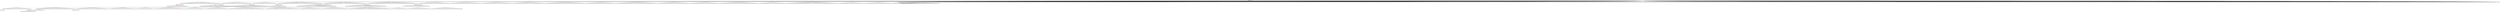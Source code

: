 digraph g {
	"57" -> "58";
	"58" [color=indianred1, style=filled, label="11"];
	"56" -> "57";
	"57" [label="9"];
	"52" -> "53";
	"53" [color=indianred1, style=filled, label="3"];
	"51" -> "52";
	"52" [label="45"];
	"39" -> "40";
	"40" [label="13"];
	"35" -> "36";
	"36" [color=indianred1, style=filled, label="18"];
	"34" -> "35";
	"35" [label="6"];
	"34" -> "37";
	"37" [label="38"];
	"29" -> "30";
	"30" [label="20"];
	"27" -> "28";
	"28" [label="19"];
	"27" -> "29";
	"29" [label="33"];
	"27" -> "31";
	"31" [label="5"];
	"27" -> "32";
	"32" [label="25"];
	"27" -> "33";
	"33" [label="35"];
	"27" -> "34";
	"34" [label="18"];
	"27" -> "38";
	"38" [label="43"];
	"27" -> "39";
	"39" [label="50"];
	"27" -> "41";
	"41" [label="4"];
	"27" -> "42";
	"42" [label="40"];
	"27" -> "43";
	"43" [label="21"];
	"27" -> "44";
	"44" [label="28"];
	"27" -> "45";
	"45" [label="42"];
	"27" -> "46";
	"46" [label="15"];
	"27" -> "47";
	"47" [label="31"];
	"27" -> "48";
	"48" [label="37"];
	"26" -> "27";
	"27" [color=indianred1, style=filled, label="32"];
	"25" -> "26";
	"26" [color=indianred1, style=filled, label="29"];
	"24" -> "25";
	"25" [label="32"];
	"20" -> "21";
	"21" [color=indianred1, style=filled, label="12"];
	"19" -> "20";
	"20" [label="8"];
	"11" -> "12";
	"12" [color=indianred1, style=filled, label="47"];
	"10" -> "11";
	"11" [label="2"];
	"10" -> "13";
	"13" [label="27"];
	"8" -> "9";
	"9" [color=indianred1, style=filled, label="39"];
	"7" -> "8";
	"8" [label="36"];
	"2" -> "3";
	"3" [color=indianred1, style=filled, label="17"];
	"1" -> "2";
	"2" [label="16"];
	"0" -> "1";
	"1" [label="17"];
	"0" -> "4";
	"4" [label="7"];
	"0" -> "5";
	"5" [label="22"];
	"0" -> "6";
	"6" [label="10"];
	"0" -> "7";
	"7" [label="39"];
	"0" -> "10";
	"10" [label="47"];
	"0" -> "14";
	"14" [label="41"];
	"0" -> "15";
	"15" [label="30"];
	"0" -> "16";
	"16" [label="46"];
	"0" -> "17";
	"17" [label="24"];
	"0" -> "18";
	"18" [label="48"];
	"0" -> "19";
	"19" [label="12"];
	"0" -> "22";
	"22" [label="14"];
	"0" -> "23";
	"23" [label="23"];
	"0" -> "24";
	"24" [label="29"];
	"0" -> "49";
	"49" [label="49"];
	"0" -> "50";
	"50" [label="26"];
	"0" -> "51";
	"51" [label="3"];
	"0" -> "54";
	"54" [label="34"];
	"0" -> "55";
	"55" [label="44"];
	"0" -> "56";
	"56" [label="11"];
	"0" -> "59";
	"59" [label="1"];
	"0" [label="germline"];
	"0" -> "cell1";
	"cell1" [shape=box];
	"0" -> "cell2";
	"cell2" [shape=box];
	"12" -> "cell3";
	"cell3" [shape=box];
	"0" -> "cell4";
	"cell4" [shape=box];
	"28" -> "cell5";
	"cell5" [shape=box];
	"18" -> "cell6";
	"cell6" [shape=box];
	"0" -> "cell7";
	"cell7" [shape=box];
	"9" -> "cell8";
	"cell8" [shape=box];
	"32" -> "cell9";
	"cell9" [shape=box];
	"42" -> "cell10";
	"cell10" [shape=box];
	"0" -> "cell11";
	"cell11" [shape=box];
	"0" -> "cell12";
	"cell12" [shape=box];
	"17" -> "cell13";
	"cell13" [shape=box];
	"0" -> "cell14";
	"cell14" [shape=box];
	"0" -> "cell15";
	"cell15" [shape=box];
	"6" -> "cell16";
	"cell16" [shape=box];
	"7" -> "cell17";
	"cell17" [shape=box];
	"7" -> "cell18";
	"cell18" [shape=box];
	"31" -> "cell19";
	"cell19" [shape=box];
	"0" -> "cell20";
	"cell20" [shape=box];
	"0" -> "cell21";
	"cell21" [shape=box];
	"12" -> "cell22";
	"cell22" [shape=box];
	"17" -> "cell23";
	"cell23" [shape=box];
	"14" -> "cell24";
	"cell24" [shape=box];
	"41" -> "cell25";
	"cell25" [shape=box];
	"53" -> "cell26";
	"cell26" [shape=box];
	"26" -> "cell27";
	"cell27" [shape=box];
	"0" -> "cell28";
	"cell28" [shape=box];
	"0" -> "cell29";
	"cell29" [shape=box];
	"0" -> "cell30";
	"cell30" [shape=box];
	"0" -> "cell31";
	"cell31" [shape=box];
	"0" -> "cell32";
	"cell32" [shape=box];
	"0" -> "cell33";
	"cell33" [shape=box];
	"34" -> "cell34";
	"cell34" [shape=box];
	"21" -> "cell35";
	"cell35" [shape=box];
	"0" -> "cell36";
	"cell36" [shape=box];
	"50" -> "cell37";
	"cell37" [shape=box];
	"0" -> "cell38";
	"cell38" [shape=box];
	"0" -> "cell39";
	"cell39" [shape=box];
	"0" -> "cell40";
	"cell40" [shape=box];
	"0" -> "cell41";
	"cell41" [shape=box];
	"52" -> "cell42";
	"cell42" [shape=box];
	"19" -> "cell43";
	"cell43" [shape=box];
	"7" -> "cell44";
	"cell44" [shape=box];
	"1" -> "cell45";
	"cell45" [shape=box];
	"0" -> "cell46";
	"cell46" [shape=box];
	"47" -> "cell47";
	"cell47" [shape=box];
	"0" -> "cell48";
	"cell48" [shape=box];
	"3" -> "cell49";
	"cell49" [shape=box];
	"46" -> "cell50";
	"cell50" [shape=box];
	"0" -> "cell51";
	"cell51" [shape=box];
	"45" -> "cell52";
	"cell52" [shape=box];
	"6" -> "cell53";
	"cell53" [shape=box];
	"0" -> "cell54";
	"cell54" [shape=box];
	"0" -> "cell55";
	"cell55" [shape=box];
	"0" -> "cell56";
	"cell56" [shape=box];
	"0" -> "cell57";
	"cell57" [shape=box];
	"39" -> "cell58";
	"cell58" [shape=box];
	"0" -> "cell59";
	"cell59" [shape=box];
	"18" -> "cell60";
	"cell60" [shape=box];
	"23" -> "cell61";
	"cell61" [shape=box];
	"42" -> "cell62";
	"cell62" [shape=box];
	"41" -> "cell63";
	"cell63" [shape=box];
	"0" -> "cell64";
	"cell64" [shape=box];
	"22" -> "cell65";
	"cell65" [shape=box];
	"14" -> "cell66";
	"cell66" [shape=box];
	"0" -> "cell67";
	"cell67" [shape=box];
	"0" -> "cell68";
	"cell68" [shape=box];
	"0" -> "cell69";
	"cell69" [shape=box];
	"0" -> "cell70";
	"cell70" [shape=box];
	"3" -> "cell71";
	"cell71" [shape=box];
	"28" -> "cell72";
	"cell72" [shape=box];
	"0" -> "cell73";
	"cell73" [shape=box];
	"0" -> "cell74";
	"cell74" [shape=box];
	"0" -> "cell75";
	"cell75" [shape=box];
	"19" -> "cell76";
	"cell76" [shape=box];
	"23" -> "cell77";
	"cell77" [shape=box];
	"39" -> "cell78";
	"cell78" [shape=box];
	"56" -> "cell79";
	"cell79" [shape=box];
	"0" -> "cell80";
	"cell80" [shape=box];
	"0" -> "cell81";
	"cell81" [shape=box];
	"59" -> "cell82";
	"cell82" [shape=box];
	"0" -> "cell83";
	"cell83" [shape=box];
	"46" -> "cell84";
	"cell84" [shape=box];
	"0" -> "cell85";
	"cell85" [shape=box];
	"0" -> "cell86";
	"cell86" [shape=box];
	"42" -> "cell87";
	"cell87" [shape=box];
	"16" -> "cell88";
	"cell88" [shape=box];
	"10" -> "cell89";
	"cell89" [shape=box];
	"0" -> "cell90";
	"cell90" [shape=box];
	"0" -> "cell91";
	"cell91" [shape=box];
	"47" -> "cell92";
	"cell92" [shape=box];
	"0" -> "cell93";
	"cell93" [shape=box];
	"21" -> "cell94";
	"cell94" [shape=box];
	"0" -> "cell95";
	"cell95" [shape=box];
	"49" -> "cell96";
	"cell96" [shape=box];
	"0" -> "cell97";
	"cell97" [shape=box];
	"12" -> "cell98";
	"cell98" [shape=box];
	"55" -> "cell99";
	"cell99" [shape=box];
	"5" -> "cell100";
	"cell100" [shape=box];
	"4" -> "cell101";
	"cell101" [shape=box];
	"56" -> "cell102";
	"cell102" [shape=box];
	"24" -> "cell103";
	"cell103" [shape=box];
	"19" -> "cell104";
	"cell104" [shape=box];
	"0" -> "cell105";
	"cell105" [shape=box];
	"41" -> "cell106";
	"cell106" [shape=box];
	"41" -> "cell107";
	"cell107" [shape=box];
	"0" -> "cell108";
	"cell108" [shape=box];
	"0" -> "cell109";
	"cell109" [shape=box];
	"7" -> "cell110";
	"cell110" [shape=box];
	"0" -> "cell111";
	"cell111" [shape=box];
	"0" -> "cell112";
	"cell112" [shape=box];
	"42" -> "cell113";
	"cell113" [shape=box];
	"0" -> "cell114";
	"cell114" [shape=box];
	"0" -> "cell115";
	"cell115" [shape=box];
	"0" -> "cell116";
	"cell116" [shape=box];
	"0" -> "cell117";
	"cell117" [shape=box];
	"1" -> "cell118";
	"cell118" [shape=box];
	"0" -> "cell119";
	"cell119" [shape=box];
	"0" -> "cell120";
	"cell120" [shape=box];
	"1" -> "cell121";
	"cell121" [shape=box];
	"42" -> "cell122";
	"cell122" [shape=box];
	"11" -> "cell123";
	"cell123" [shape=box];
	"29" -> "cell124";
	"cell124" [shape=box];
	"32" -> "cell125";
	"cell125" [shape=box];
	"45" -> "cell126";
	"cell126" [shape=box];
	"0" -> "cell127";
	"cell127" [shape=box];
	"9" -> "cell128";
	"cell128" [shape=box];
	"9" -> "cell129";
	"cell129" [shape=box];
	"9" -> "cell130";
	"cell130" [shape=box];
	"0" -> "cell131";
	"cell131" [shape=box];
	"13" -> "cell132";
	"cell132" [shape=box];
	"39" -> "cell133";
	"cell133" [shape=box];
	"50" -> "cell134";
	"cell134" [shape=box];
	"0" -> "cell135";
	"cell135" [shape=box];
	"24" -> "cell136";
	"cell136" [shape=box];
	"23" -> "cell137";
	"cell137" [shape=box];
	"16" -> "cell138";
	"cell138" [shape=box];
	"0" -> "cell139";
	"cell139" [shape=box];
	"18" -> "cell140";
	"cell140" [shape=box];
	"10" -> "cell141";
	"cell141" [shape=box];
	"48" -> "cell142";
	"cell142" [shape=box];
	"0" -> "cell143";
	"cell143" [shape=box];
	"0" -> "cell144";
	"cell144" [shape=box];
	"0" -> "cell145";
	"cell145" [shape=box];
	"0" -> "cell146";
	"cell146" [shape=box];
	"0" -> "cell147";
	"cell147" [shape=box];
	"0" -> "cell148";
	"cell148" [shape=box];
	"0" -> "cell149";
	"cell149" [shape=box];
	"47" -> "cell150";
	"cell150" [shape=box];
	"0" -> "cell151";
	"cell151" [shape=box];
	"38" -> "cell152";
	"cell152" [shape=box];
	"9" -> "cell153";
	"cell153" [shape=box];
	"44" -> "cell154";
	"cell154" [shape=box];
	"0" -> "cell155";
	"cell155" [shape=box];
	"11" -> "cell156";
	"cell156" [shape=box];
	"16" -> "cell157";
	"cell157" [shape=box];
	"19" -> "cell158";
	"cell158" [shape=box];
	"39" -> "cell159";
	"cell159" [shape=box];
	"0" -> "cell160";
	"cell160" [shape=box];
	"9" -> "cell161";
	"cell161" [shape=box];
	"41" -> "cell162";
	"cell162" [shape=box];
	"0" -> "cell163";
	"cell163" [shape=box];
	"0" -> "cell164";
	"cell164" [shape=box];
	"45" -> "cell165";
	"cell165" [shape=box];
	"0" -> "cell166";
	"cell166" [shape=box];
	"2" -> "cell167";
	"cell167" [shape=box];
	"0" -> "cell168";
	"cell168" [shape=box];
	"21" -> "cell169";
	"cell169" [shape=box];
	"0" -> "cell170";
	"cell170" [shape=box];
	"0" -> "cell171";
	"cell171" [shape=box];
	"45" -> "cell172";
	"cell172" [shape=box];
	"38" -> "cell173";
	"cell173" [shape=box];
	"28" -> "cell174";
	"cell174" [shape=box];
	"4" -> "cell175";
	"cell175" [shape=box];
	"0" -> "cell176";
	"cell176" [shape=box];
	"0" -> "cell177";
	"cell177" [shape=box];
	"31" -> "cell178";
	"cell178" [shape=box];
	"0" -> "cell179";
	"cell179" [shape=box];
	"0" -> "cell180";
	"cell180" [shape=box];
	"15" -> "cell181";
	"cell181" [shape=box];
	"32" -> "cell182";
	"cell182" [shape=box];
	"14" -> "cell183";
	"cell183" [shape=box];
	"14" -> "cell184";
	"cell184" [shape=box];
	"7" -> "cell185";
	"cell185" [shape=box];
	"0" -> "cell186";
	"cell186" [shape=box];
	"5" -> "cell187";
	"cell187" [shape=box];
	"53" -> "cell188";
	"cell188" [shape=box];
	"33" -> "cell189";
	"cell189" [shape=box];
	"46" -> "cell190";
	"cell190" [shape=box];
	"49" -> "cell191";
	"cell191" [shape=box];
	"0" -> "cell192";
	"cell192" [shape=box];
	"0" -> "cell193";
	"cell193" [shape=box];
	"0" -> "cell194";
	"cell194" [shape=box];
	"0" -> "cell195";
	"cell195" [shape=box];
	"16" -> "cell196";
	"cell196" [shape=box];
	"0" -> "cell197";
	"cell197" [shape=box];
	"0" -> "cell198";
	"cell198" [shape=box];
	"33" -> "cell199";
	"cell199" [shape=box];
	"0" -> "cell200";
	"cell200" [shape=box];
	"0" -> "cell201";
	"cell201" [shape=box];
	"1" -> "cell202";
	"cell202" [shape=box];
	"0" -> "cell203";
	"cell203" [shape=box];
	"0" -> "cell204";
	"cell204" [shape=box];
	"17" -> "cell205";
	"cell205" [shape=box];
	"0" -> "cell206";
	"cell206" [shape=box];
	"0" -> "cell207";
	"cell207" [shape=box];
	"0" -> "cell208";
	"cell208" [shape=box];
	"0" -> "cell209";
	"cell209" [shape=box];
	"46" -> "cell210";
	"cell210" [shape=box];
	"33" -> "cell211";
	"cell211" [shape=box];
	"0" -> "cell212";
	"cell212" [shape=box];
	"58" -> "cell213";
	"cell213" [shape=box];
	"0" -> "cell214";
	"cell214" [shape=box];
	"22" -> "cell215";
	"cell215" [shape=box];
	"0" -> "cell216";
	"cell216" [shape=box];
	"53" -> "cell217";
	"cell217" [shape=box];
	"59" -> "cell218";
	"cell218" [shape=box];
	"0" -> "cell219";
	"cell219" [shape=box];
	"17" -> "cell220";
	"cell220" [shape=box];
	"57" -> "cell221";
	"cell221" [shape=box];
	"0" -> "cell222";
	"cell222" [shape=box];
	"0" -> "cell223";
	"cell223" [shape=box];
	"53" -> "cell224";
	"cell224" [shape=box];
	"0" -> "cell225";
	"cell225" [shape=box];
	"0" -> "cell226";
	"cell226" [shape=box];
	"0" -> "cell227";
	"cell227" [shape=box];
	"0" -> "cell228";
	"cell228" [shape=box];
	"0" -> "cell229";
	"cell229" [shape=box];
	"0" -> "cell230";
	"cell230" [shape=box];
	"0" -> "cell231";
	"cell231" [shape=box];
	"0" -> "cell232";
	"cell232" [shape=box];
	"0" -> "cell233";
	"cell233" [shape=box];
	"41" -> "cell234";
	"cell234" [shape=box];
	"57" -> "cell235";
	"cell235" [shape=box];
	"22" -> "cell236";
	"cell236" [shape=box];
	"0" -> "cell237";
	"cell237" [shape=box];
	"54" -> "cell238";
	"cell238" [shape=box];
	"0" -> "cell239";
	"cell239" [shape=box];
	"0" -> "cell240";
	"cell240" [shape=box];
	"0" -> "cell241";
	"cell241" [shape=box];
	"0" -> "cell242";
	"cell242" [shape=box];
	"11" -> "cell243";
	"cell243" [shape=box];
	"0" -> "cell244";
	"cell244" [shape=box];
	"0" -> "cell245";
	"cell245" [shape=box];
	"41" -> "cell246";
	"cell246" [shape=box];
	"0" -> "cell247";
	"cell247" [shape=box];
	"0" -> "cell248";
	"cell248" [shape=box];
	"59" -> "cell249";
	"cell249" [shape=box];
	"32" -> "cell250";
	"cell250" [shape=box];
	"47" -> "cell251";
	"cell251" [shape=box];
	"0" -> "cell252";
	"cell252" [shape=box];
	"51" -> "cell253";
	"cell253" [shape=box];
	"0" -> "cell254";
	"cell254" [shape=box];
	"0" -> "cell255";
	"cell255" [shape=box];
	"0" -> "cell256";
	"cell256" [shape=box];
	"53" -> "cell257";
	"cell257" [shape=box];
	"21" -> "cell258";
	"cell258" [shape=box];
	"58" -> "cell259";
	"cell259" [shape=box];
	"0" -> "cell260";
	"cell260" [shape=box];
	"0" -> "cell261";
	"cell261" [shape=box];
	"19" -> "cell262";
	"cell262" [shape=box];
	"0" -> "cell263";
	"cell263" [shape=box];
	"4" -> "cell264";
	"cell264" [shape=box];
	"11" -> "cell265";
	"cell265" [shape=box];
	"0" -> "cell266";
	"cell266" [shape=box];
	"5" -> "cell267";
	"cell267" [shape=box];
	"14" -> "cell268";
	"cell268" [shape=box];
	"34" -> "cell269";
	"cell269" [shape=box];
	"22" -> "cell270";
	"cell270" [shape=box];
	"42" -> "cell271";
	"cell271" [shape=box];
	"58" -> "cell272";
	"cell272" [shape=box];
	"40" -> "cell273";
	"cell273" [shape=box];
	"49" -> "cell274";
	"cell274" [shape=box];
	"0" -> "cell275";
	"cell275" [shape=box];
	"0" -> "cell276";
	"cell276" [shape=box];
	"0" -> "cell277";
	"cell277" [shape=box];
	"56" -> "cell278";
	"cell278" [shape=box];
	"10" -> "cell279";
	"cell279" [shape=box];
	"0" -> "cell280";
	"cell280" [shape=box];
	"0" -> "cell281";
	"cell281" [shape=box];
	"0" -> "cell282";
	"cell282" [shape=box];
	"23" -> "cell283";
	"cell283" [shape=box];
	"22" -> "cell284";
	"cell284" [shape=box];
	"0" -> "cell285";
	"cell285" [shape=box];
	"0" -> "cell286";
	"cell286" [shape=box];
	"0" -> "cell287";
	"cell287" [shape=box];
	"18" -> "cell288";
	"cell288" [shape=box];
	"0" -> "cell289";
	"cell289" [shape=box];
	"49" -> "cell290";
	"cell290" [shape=box];
	"0" -> "cell291";
	"cell291" [shape=box];
	"54" -> "cell292";
	"cell292" [shape=box];
	"0" -> "cell293";
	"cell293" [shape=box];
	"0" -> "cell294";
	"cell294" [shape=box];
	"10" -> "cell295";
	"cell295" [shape=box];
	"41" -> "cell296";
	"cell296" [shape=box];
	"0" -> "cell297";
	"cell297" [shape=box];
	"0" -> "cell298";
	"cell298" [shape=box];
	"0" -> "cell299";
	"cell299" [shape=box];
	"14" -> "cell300";
	"cell300" [shape=box];
	"0" -> "cell301";
	"cell301" [shape=box];
	"6" -> "cell302";
	"cell302" [shape=box];
	"47" -> "cell303";
	"cell303" [shape=box];
	"45" -> "cell304";
	"cell304" [shape=box];
	"45" -> "cell305";
	"cell305" [shape=box];
	"45" -> "cell306";
	"cell306" [shape=box];
	"0" -> "cell307";
	"cell307" [shape=box];
	"0" -> "cell308";
	"cell308" [shape=box];
	"0" -> "cell309";
	"cell309" [shape=box];
	"0" -> "cell310";
	"cell310" [shape=box];
	"22" -> "cell311";
	"cell311" [shape=box];
	"0" -> "cell312";
	"cell312" [shape=box];
	"0" -> "cell313";
	"cell313" [shape=box];
	"0" -> "cell314";
	"cell314" [shape=box];
	"0" -> "cell315";
	"cell315" [shape=box];
	"0" -> "cell316";
	"cell316" [shape=box];
	"0" -> "cell317";
	"cell317" [shape=box];
	"44" -> "cell318";
	"cell318" [shape=box];
	"0" -> "cell319";
	"cell319" [shape=box];
	"0" -> "cell320";
	"cell320" [shape=box];
	"37" -> "cell321";
	"cell321" [shape=box];
	"0" -> "cell322";
	"cell322" [shape=box];
	"46" -> "cell323";
	"cell323" [shape=box];
	"6" -> "cell324";
	"cell324" [shape=box];
	"22" -> "cell325";
	"cell325" [shape=box];
	"0" -> "cell326";
	"cell326" [shape=box];
	"0" -> "cell327";
	"cell327" [shape=box];
	"0" -> "cell328";
	"cell328" [shape=box];
	"0" -> "cell329";
	"cell329" [shape=box];
	"13" -> "cell330";
	"cell330" [shape=box];
	"10" -> "cell331";
	"cell331" [shape=box];
	"0" -> "cell332";
	"cell332" [shape=box];
	"0" -> "cell333";
	"cell333" [shape=box];
	"0" -> "cell334";
	"cell334" [shape=box];
	"0" -> "cell335";
	"cell335" [shape=box];
	"0" -> "cell336";
	"cell336" [shape=box];
	"9" -> "cell337";
	"cell337" [shape=box];
	"17" -> "cell338";
	"cell338" [shape=box];
	"40" -> "cell339";
	"cell339" [shape=box];
	"12" -> "cell340";
	"cell340" [shape=box];
	"51" -> "cell341";
	"cell341" [shape=box];
	"34" -> "cell342";
	"cell342" [shape=box];
	"55" -> "cell343";
	"cell343" [shape=box];
	"0" -> "cell344";
	"cell344" [shape=box];
	"0" -> "cell345";
	"cell345" [shape=box];
	"7" -> "cell346";
	"cell346" [shape=box];
	"56" -> "cell347";
	"cell347" [shape=box];
	"49" -> "cell348";
	"cell348" [shape=box];
	"0" -> "cell349";
	"cell349" [shape=box];
	"0" -> "cell350";
	"cell350" [shape=box];
	"23" -> "cell351";
	"cell351" [shape=box];
	"37" -> "cell352";
	"cell352" [shape=box];
	"16" -> "cell353";
	"cell353" [shape=box];
	"9" -> "cell354";
	"cell354" [shape=box];
	"7" -> "cell355";
	"cell355" [shape=box];
	"0" -> "cell356";
	"cell356" [shape=box];
	"54" -> "cell357";
	"cell357" [shape=box];
	"0" -> "cell358";
	"cell358" [shape=box];
	"0" -> "cell359";
	"cell359" [shape=box];
	"6" -> "cell360";
	"cell360" [shape=box];
	"0" -> "cell361";
	"cell361" [shape=box];
	"54" -> "cell362";
	"cell362" [shape=box];
	"32" -> "cell363";
	"cell363" [shape=box];
	"0" -> "cell364";
	"cell364" [shape=box];
	"33" -> "cell365";
	"cell365" [shape=box];
	"17" -> "cell366";
	"cell366" [shape=box];
	"23" -> "cell367";
	"cell367" [shape=box];
	"29" -> "cell368";
	"cell368" [shape=box];
	"0" -> "cell369";
	"cell369" [shape=box];
	"0" -> "cell370";
	"cell370" [shape=box];
	"4" -> "cell371";
	"cell371" [shape=box];
	"0" -> "cell372";
	"cell372" [shape=box];
	"4" -> "cell373";
	"cell373" [shape=box];
	"0" -> "cell374";
	"cell374" [shape=box];
	"0" -> "cell375";
	"cell375" [shape=box];
	"0" -> "cell376";
	"cell376" [shape=box];
	"24" -> "cell377";
	"cell377" [shape=box];
	"0" -> "cell378";
	"cell378" [shape=box];
	"0" -> "cell379";
	"cell379" [shape=box];
	"0" -> "cell380";
	"cell380" [shape=box];
	"58" -> "cell381";
	"cell381" [shape=box];
	"0" -> "cell382";
	"cell382" [shape=box];
	"48" -> "cell383";
	"cell383" [shape=box];
	"0" -> "cell384";
	"cell384" [shape=box];
	"23" -> "cell385";
	"cell385" [shape=box];
	"0" -> "cell386";
	"cell386" [shape=box];
	"0" -> "cell387";
	"cell387" [shape=box];
	"0" -> "cell388";
	"cell388" [shape=box];
	"0" -> "cell389";
	"cell389" [shape=box];
	"36" -> "cell390";
	"cell390" [shape=box];
	"12" -> "cell391";
	"cell391" [shape=box];
	"48" -> "cell392";
	"cell392" [shape=box];
	"47" -> "cell393";
	"cell393" [shape=box];
	"1" -> "cell394";
	"cell394" [shape=box];
	"0" -> "cell395";
	"cell395" [shape=box];
	"55" -> "cell396";
	"cell396" [shape=box];
	"0" -> "cell397";
	"cell397" [shape=box];
	"56" -> "cell398";
	"cell398" [shape=box];
	"0" -> "cell399";
	"cell399" [shape=box];
	"48" -> "cell400";
	"cell400" [shape=box];
	"34" -> "cell401";
	"cell401" [shape=box];
	"0" -> "cell402";
	"cell402" [shape=box];
	"6" -> "cell403";
	"cell403" [shape=box];
	"5" -> "cell404";
	"cell404" [shape=box];
	"15" -> "cell405";
	"cell405" [shape=box];
	"0" -> "cell406";
	"cell406" [shape=box];
	"58" -> "cell407";
	"cell407" [shape=box];
	"49" -> "cell408";
	"cell408" [shape=box];
	"0" -> "cell409";
	"cell409" [shape=box];
	"0" -> "cell410";
	"cell410" [shape=box];
	"0" -> "cell411";
	"cell411" [shape=box];
	"0" -> "cell412";
	"cell412" [shape=box];
	"0" -> "cell413";
	"cell413" [shape=box];
	"0" -> "cell414";
	"cell414" [shape=box];
	"31" -> "cell415";
	"cell415" [shape=box];
	"0" -> "cell416";
	"cell416" [shape=box];
	"44" -> "cell417";
	"cell417" [shape=box];
	"43" -> "cell418";
	"cell418" [shape=box];
	"0" -> "cell419";
	"cell419" [shape=box];
	"59" -> "cell420";
	"cell420" [shape=box];
	"36" -> "cell421";
	"cell421" [shape=box];
	"0" -> "cell422";
	"cell422" [shape=box];
	"0" -> "cell423";
	"cell423" [shape=box];
	"12" -> "cell424";
	"cell424" [shape=box];
	"19" -> "cell425";
	"cell425" [shape=box];
	"0" -> "cell426";
	"cell426" [shape=box];
	"0" -> "cell427";
	"cell427" [shape=box];
	"0" -> "cell428";
	"cell428" [shape=box];
	"49" -> "cell429";
	"cell429" [shape=box];
	"16" -> "cell430";
	"cell430" [shape=box];
	"22" -> "cell431";
	"cell431" [shape=box];
	"19" -> "cell432";
	"cell432" [shape=box];
	"9" -> "cell433";
	"cell433" [shape=box];
	"0" -> "cell434";
	"cell434" [shape=box];
	"0" -> "cell435";
	"cell435" [shape=box];
	"0" -> "cell436";
	"cell436" [shape=box];
	"0" -> "cell437";
	"cell437" [shape=box];
	"1" -> "cell438";
	"cell438" [shape=box];
	"57" -> "cell439";
	"cell439" [shape=box];
	"41" -> "cell440";
	"cell440" [shape=box];
	"0" -> "cell441";
	"cell441" [shape=box];
	"0" -> "cell442";
	"cell442" [shape=box];
	"54" -> "cell443";
	"cell443" [shape=box];
	"0" -> "cell444";
	"cell444" [shape=box];
	"59" -> "cell445";
	"cell445" [shape=box];
	"43" -> "cell446";
	"cell446" [shape=box];
	"0" -> "cell447";
	"cell447" [shape=box];
	"0" -> "cell448";
	"cell448" [shape=box];
	"0" -> "cell449";
	"cell449" [shape=box];
	"0" -> "cell450";
	"cell450" [shape=box];
	"0" -> "cell451";
	"cell451" [shape=box];
	"0" -> "cell452";
	"cell452" [shape=box];
	"54" -> "cell453";
	"cell453" [shape=box];
	"0" -> "cell454";
	"cell454" [shape=box];
	"0" -> "cell455";
	"cell455" [shape=box];
	"15" -> "cell456";
	"cell456" [shape=box];
	"10" -> "cell457";
	"cell457" [shape=box];
	"0" -> "cell458";
	"cell458" [shape=box];
	"0" -> "cell459";
	"cell459" [shape=box];
	"19" -> "cell460";
	"cell460" [shape=box];
	"0" -> "cell461";
	"cell461" [shape=box];
	"14" -> "cell462";
	"cell462" [shape=box];
	"0" -> "cell463";
	"cell463" [shape=box];
	"0" -> "cell464";
	"cell464" [shape=box];
	"0" -> "cell465";
	"cell465" [shape=box];
	"0" -> "cell466";
	"cell466" [shape=box];
	"51" -> "cell467";
	"cell467" [shape=box];
	"51" -> "cell468";
	"cell468" [shape=box];
	"22" -> "cell469";
	"cell469" [shape=box];
	"0" -> "cell470";
	"cell470" [shape=box];
	"0" -> "cell471";
	"cell471" [shape=box];
	"0" -> "cell472";
	"cell472" [shape=box];
	"16" -> "cell473";
	"cell473" [shape=box];
	"0" -> "cell474";
	"cell474" [shape=box];
	"0" -> "cell475";
	"cell475" [shape=box];
	"0" -> "cell476";
	"cell476" [shape=box];
	"8" -> "cell477";
	"cell477" [shape=box];
	"0" -> "cell478";
	"cell478" [shape=box];
	"1" -> "cell479";
	"cell479" [shape=box];
	"0" -> "cell480";
	"cell480" [shape=box];
	"0" -> "cell481";
	"cell481" [shape=box];
	"0" -> "cell482";
	"cell482" [shape=box];
	"0" -> "cell483";
	"cell483" [shape=box];
	"59" -> "cell484";
	"cell484" [shape=box];
	"0" -> "cell485";
	"cell485" [shape=box];
	"0" -> "cell486";
	"cell486" [shape=box];
	"55" -> "cell487";
	"cell487" [shape=box];
	"32" -> "cell488";
	"cell488" [shape=box];
	"0" -> "cell489";
	"cell489" [shape=box];
	"3" -> "cell490";
	"cell490" [shape=box];
	"4" -> "cell491";
	"cell491" [shape=box];
	"0" -> "cell492";
	"cell492" [shape=box];
	"53" -> "cell493";
	"cell493" [shape=box];
	"0" -> "cell494";
	"cell494" [shape=box];
	"5" -> "cell495";
	"cell495" [shape=box];
	"0" -> "cell496";
	"cell496" [shape=box];
	"0" -> "cell497";
	"cell497" [shape=box];
	"0" -> "cell498";
	"cell498" [shape=box];
	"51" -> "cell499";
	"cell499" [shape=box];
	"0" -> "cell500";
	"cell500" [shape=box];
	"14" -> "cell501";
	"cell501" [shape=box];
	"0" -> "cell502";
	"cell502" [shape=box];
	"0" -> "cell503";
	"cell503" [shape=box];
	"0" -> "cell504";
	"cell504" [shape=box];
	"5" -> "cell505";
	"cell505" [shape=box];
	"0" -> "cell506";
	"cell506" [shape=box];
	"54" -> "cell507";
	"cell507" [shape=box];
	"0" -> "cell508";
	"cell508" [shape=box];
	"32" -> "cell509";
	"cell509" [shape=box];
	"0" -> "cell510";
	"cell510" [shape=box];
	"6" -> "cell511";
	"cell511" [shape=box];
	"0" -> "cell512";
	"cell512" [shape=box];
	"0" -> "cell513";
	"cell513" [shape=box];
	"0" -> "cell514";
	"cell514" [shape=box];
	"49" -> "cell515";
	"cell515" [shape=box];
	"0" -> "cell516";
	"cell516" [shape=box];
	"10" -> "cell517";
	"cell517" [shape=box];
	"45" -> "cell518";
	"cell518" [shape=box];
	"0" -> "cell519";
	"cell519" [shape=box];
	"7" -> "cell520";
	"cell520" [shape=box];
	"10" -> "cell521";
	"cell521" [shape=box];
	"0" -> "cell522";
	"cell522" [shape=box];
	"0" -> "cell523";
	"cell523" [shape=box];
	"0" -> "cell524";
	"cell524" [shape=box];
	"14" -> "cell525";
	"cell525" [shape=box];
	"28" -> "cell526";
	"cell526" [shape=box];
	"22" -> "cell527";
	"cell527" [shape=box];
	"56" -> "cell528";
	"cell528" [shape=box];
	"10" -> "cell529";
	"cell529" [shape=box];
	"47" -> "cell530";
	"cell530" [shape=box];
	"43" -> "cell531";
	"cell531" [shape=box];
	"0" -> "cell532";
	"cell532" [shape=box];
	"0" -> "cell533";
	"cell533" [shape=box];
	"43" -> "cell534";
	"cell534" [shape=box];
	"28" -> "cell535";
	"cell535" [shape=box];
	"56" -> "cell536";
	"cell536" [shape=box];
	"29" -> "cell537";
	"cell537" [shape=box];
	"15" -> "cell538";
	"cell538" [shape=box];
	"0" -> "cell539";
	"cell539" [shape=box];
	"0" -> "cell540";
	"cell540" [shape=box];
	"0" -> "cell541";
	"cell541" [shape=box];
	"0" -> "cell542";
	"cell542" [shape=box];
	"58" -> "cell543";
	"cell543" [shape=box];
	"7" -> "cell544";
	"cell544" [shape=box];
	"0" -> "cell545";
	"cell545" [shape=box];
	"0" -> "cell546";
	"cell546" [shape=box];
	"28" -> "cell547";
	"cell547" [shape=box];
	"55" -> "cell548";
	"cell548" [shape=box];
	"58" -> "cell549";
	"cell549" [shape=box];
	"0" -> "cell550";
	"cell550" [shape=box];
	"0" -> "cell551";
	"cell551" [shape=box];
	"0" -> "cell552";
	"cell552" [shape=box];
	"0" -> "cell553";
	"cell553" [shape=box];
	"4" -> "cell554";
	"cell554" [shape=box];
	"0" -> "cell555";
	"cell555" [shape=box];
	"0" -> "cell556";
	"cell556" [shape=box];
	"0" -> "cell557";
	"cell557" [shape=box];
	"0" -> "cell558";
	"cell558" [shape=box];
	"0" -> "cell559";
	"cell559" [shape=box];
	"0" -> "cell560";
	"cell560" [shape=box];
	"43" -> "cell561";
	"cell561" [shape=box];
	"0" -> "cell562";
	"cell562" [shape=box];
	"26" -> "cell563";
	"cell563" [shape=box];
	"20" -> "cell564";
	"cell564" [shape=box];
	"0" -> "cell565";
	"cell565" [shape=box];
	"0" -> "cell566";
	"cell566" [shape=box];
	"15" -> "cell567";
	"cell567" [shape=box];
	"0" -> "cell568";
	"cell568" [shape=box];
	"50" -> "cell569";
	"cell569" [shape=box];
	"0" -> "cell570";
	"cell570" [shape=box];
	"16" -> "cell571";
	"cell571" [shape=box];
	"0" -> "cell572";
	"cell572" [shape=box];
	"0" -> "cell573";
	"cell573" [shape=box];
	"0" -> "cell574";
	"cell574" [shape=box];
	"16" -> "cell575";
	"cell575" [shape=box];
	"8" -> "cell576";
	"cell576" [shape=box];
	"54" -> "cell577";
	"cell577" [shape=box];
	"0" -> "cell578";
	"cell578" [shape=box];
	"29" -> "cell579";
	"cell579" [shape=box];
	"0" -> "cell580";
	"cell580" [shape=box];
	"9" -> "cell581";
	"cell581" [shape=box];
	"0" -> "cell582";
	"cell582" [shape=box];
	"39" -> "cell583";
	"cell583" [shape=box];
	"0" -> "cell584";
	"cell584" [shape=box];
	"38" -> "cell585";
	"cell585" [shape=box];
	"43" -> "cell586";
	"cell586" [shape=box];
	"16" -> "cell587";
	"cell587" [shape=box];
	"26" -> "cell588";
	"cell588" [shape=box];
	"0" -> "cell589";
	"cell589" [shape=box];
	"58" -> "cell590";
	"cell590" [shape=box];
	"0" -> "cell591";
	"cell591" [shape=box];
	"42" -> "cell592";
	"cell592" [shape=box];
	"6" -> "cell593";
	"cell593" [shape=box];
	"0" -> "cell594";
	"cell594" [shape=box];
	"28" -> "cell595";
	"cell595" [shape=box];
	"0" -> "cell596";
	"cell596" [shape=box];
	"49" -> "cell597";
	"cell597" [shape=box];
	"6" -> "cell598";
	"cell598" [shape=box];
	"0" -> "cell599";
	"cell599" [shape=box];
	"14" -> "cell600";
	"cell600" [shape=box];
	"0" -> "cell601";
	"cell601" [shape=box];
	"0" -> "cell602";
	"cell602" [shape=box];
	"50" -> "cell603";
	"cell603" [shape=box];
	"28" -> "cell604";
	"cell604" [shape=box];
	"0" -> "cell605";
	"cell605" [shape=box];
	"32" -> "cell606";
	"cell606" [shape=box];
	"0" -> "cell607";
	"cell607" [shape=box];
	"39" -> "cell608";
	"cell608" [shape=box];
	"38" -> "cell609";
	"cell609" [shape=box];
	"32" -> "cell610";
	"cell610" [shape=box];
	"26" -> "cell611";
	"cell611" [shape=box];
	"56" -> "cell612";
	"cell612" [shape=box];
	"2" -> "cell613";
	"cell613" [shape=box];
	"22" -> "cell614";
	"cell614" [shape=box];
	"0" -> "cell615";
	"cell615" [shape=box];
	"33" -> "cell616";
	"cell616" [shape=box];
	"0" -> "cell617";
	"cell617" [shape=box];
	"0" -> "cell618";
	"cell618" [shape=box];
	"24" -> "cell619";
	"cell619" [shape=box];
	"0" -> "cell620";
	"cell620" [shape=box];
	"0" -> "cell621";
	"cell621" [shape=box];
	"0" -> "cell622";
	"cell622" [shape=box];
	"0" -> "cell623";
	"cell623" [shape=box];
	"50" -> "cell624";
	"cell624" [shape=box];
	"0" -> "cell625";
	"cell625" [shape=box];
	"0" -> "cell626";
	"cell626" [shape=box];
	"0" -> "cell627";
	"cell627" [shape=box];
	"3" -> "cell628";
	"cell628" [shape=box];
	"0" -> "cell629";
	"cell629" [shape=box];
	"0" -> "cell630";
	"cell630" [shape=box];
	"0" -> "cell631";
	"cell631" [shape=box];
	"0" -> "cell632";
	"cell632" [shape=box];
	"42" -> "cell633";
	"cell633" [shape=box];
	"21" -> "cell634";
	"cell634" [shape=box];
	"0" -> "cell635";
	"cell635" [shape=box];
	"0" -> "cell636";
	"cell636" [shape=box];
	"0" -> "cell637";
	"cell637" [shape=box];
	"0" -> "cell638";
	"cell638" [shape=box];
	"43" -> "cell639";
	"cell639" [shape=box];
	"0" -> "cell640";
	"cell640" [shape=box];
	"14" -> "cell641";
	"cell641" [shape=box];
	"3" -> "cell642";
	"cell642" [shape=box];
	"33" -> "cell643";
	"cell643" [shape=box];
	"55" -> "cell644";
	"cell644" [shape=box];
	"0" -> "cell645";
	"cell645" [shape=box];
	"14" -> "cell646";
	"cell646" [shape=box];
	"0" -> "cell647";
	"cell647" [shape=box];
	"47" -> "cell648";
	"cell648" [shape=box];
	"22" -> "cell649";
	"cell649" [shape=box];
	"0" -> "cell650";
	"cell650" [shape=box];
	"11" -> "cell651";
	"cell651" [shape=box];
	"22" -> "cell652";
	"cell652" [shape=box];
	"46" -> "cell653";
	"cell653" [shape=box];
	"0" -> "cell654";
	"cell654" [shape=box];
	"47" -> "cell655";
	"cell655" [shape=box];
	"0" -> "cell656";
	"cell656" [shape=box];
	"56" -> "cell657";
	"cell657" [shape=box];
	"0" -> "cell658";
	"cell658" [shape=box];
	"0" -> "cell659";
	"cell659" [shape=box];
	"14" -> "cell660";
	"cell660" [shape=box];
	"49" -> "cell661";
	"cell661" [shape=box];
	"0" -> "cell662";
	"cell662" [shape=box];
	"45" -> "cell663";
	"cell663" [shape=box];
	"0" -> "cell664";
	"cell664" [shape=box];
	"0" -> "cell665";
	"cell665" [shape=box];
	"49" -> "cell666";
	"cell666" [shape=box];
	"0" -> "cell667";
	"cell667" [shape=box];
	"0" -> "cell668";
	"cell668" [shape=box];
	"50" -> "cell669";
	"cell669" [shape=box];
	"26" -> "cell670";
	"cell670" [shape=box];
	"0" -> "cell671";
	"cell671" [shape=box];
	"6" -> "cell672";
	"cell672" [shape=box];
	"0" -> "cell673";
	"cell673" [shape=box];
	"0" -> "cell674";
	"cell674" [shape=box];
	"0" -> "cell675";
	"cell675" [shape=box];
	"49" -> "cell676";
	"cell676" [shape=box];
	"0" -> "cell677";
	"cell677" [shape=box];
	"0" -> "cell678";
	"cell678" [shape=box];
	"0" -> "cell679";
	"cell679" [shape=box];
	"0" -> "cell680";
	"cell680" [shape=box];
	"0" -> "cell681";
	"cell681" [shape=box];
	"0" -> "cell682";
	"cell682" [shape=box];
	"15" -> "cell683";
	"cell683" [shape=box];
	"0" -> "cell684";
	"cell684" [shape=box];
	"53" -> "cell685";
	"cell685" [shape=box];
	"18" -> "cell686";
	"cell686" [shape=box];
	"34" -> "cell687";
	"cell687" [shape=box];
	"0" -> "cell688";
	"cell688" [shape=box];
	"0" -> "cell689";
	"cell689" [shape=box];
	"48" -> "cell690";
	"cell690" [shape=box];
	"0" -> "cell691";
	"cell691" [shape=box];
	"40" -> "cell692";
	"cell692" [shape=box];
	"4" -> "cell693";
	"cell693" [shape=box];
	"0" -> "cell694";
	"cell694" [shape=box];
	"0" -> "cell695";
	"cell695" [shape=box];
	"22" -> "cell696";
	"cell696" [shape=box];
	"0" -> "cell697";
	"cell697" [shape=box];
	"0" -> "cell698";
	"cell698" [shape=box];
	"0" -> "cell699";
	"cell699" [shape=box];
	"0" -> "cell700";
	"cell700" [shape=box];
	"50" -> "cell701";
	"cell701" [shape=box];
	"0" -> "cell702";
	"cell702" [shape=box];
	"0" -> "cell703";
	"cell703" [shape=box];
	"12" -> "cell704";
	"cell704" [shape=box];
	"50" -> "cell705";
	"cell705" [shape=box];
	"0" -> "cell706";
	"cell706" [shape=box];
	"0" -> "cell707";
	"cell707" [shape=box];
	"0" -> "cell708";
	"cell708" [shape=box];
	"0" -> "cell709";
	"cell709" [shape=box];
	"16" -> "cell710";
	"cell710" [shape=box];
	"0" -> "cell711";
	"cell711" [shape=box];
	"0" -> "cell712";
	"cell712" [shape=box];
	"0" -> "cell713";
	"cell713" [shape=box];
	"0" -> "cell714";
	"cell714" [shape=box];
	"0" -> "cell715";
	"cell715" [shape=box];
	"16" -> "cell716";
	"cell716" [shape=box];
	"0" -> "cell717";
	"cell717" [shape=box];
	"7" -> "cell718";
	"cell718" [shape=box];
	"0" -> "cell719";
	"cell719" [shape=box];
	"47" -> "cell720";
	"cell720" [shape=box];
	"23" -> "cell721";
	"cell721" [shape=box];
	"0" -> "cell722";
	"cell722" [shape=box];
	"1" -> "cell723";
	"cell723" [shape=box];
	"51" -> "cell724";
	"cell724" [shape=box];
	"0" -> "cell725";
	"cell725" [shape=box];
	"1" -> "cell726";
	"cell726" [shape=box];
	"0" -> "cell727";
	"cell727" [shape=box];
	"0" -> "cell728";
	"cell728" [shape=box];
	"41" -> "cell729";
	"cell729" [shape=box];
	"0" -> "cell730";
	"cell730" [shape=box];
	"0" -> "cell731";
	"cell731" [shape=box];
	"0" -> "cell732";
	"cell732" [shape=box];
	"1" -> "cell733";
	"cell733" [shape=box];
	"34" -> "cell734";
	"cell734" [shape=box];
	"19" -> "cell735";
	"cell735" [shape=box];
	"0" -> "cell736";
	"cell736" [shape=box];
	"36" -> "cell737";
	"cell737" [shape=box];
	"0" -> "cell738";
	"cell738" [shape=box];
	"10" -> "cell739";
	"cell739" [shape=box];
	"54" -> "cell740";
	"cell740" [shape=box];
	"34" -> "cell741";
	"cell741" [shape=box];
	"0" -> "cell742";
	"cell742" [shape=box];
	"0" -> "cell743";
	"cell743" [shape=box];
	"33" -> "cell744";
	"cell744" [shape=box];
	"0" -> "cell745";
	"cell745" [shape=box];
	"9" -> "cell746";
	"cell746" [shape=box];
	"0" -> "cell747";
	"cell747" [shape=box];
	"5" -> "cell748";
	"cell748" [shape=box];
	"53" -> "cell749";
	"cell749" [shape=box];
	"0" -> "cell750";
	"cell750" [shape=box];
	"42" -> "cell751";
	"cell751" [shape=box];
	"34" -> "cell752";
	"cell752" [shape=box];
	"0" -> "cell753";
	"cell753" [shape=box];
	"0" -> "cell754";
	"cell754" [shape=box];
	"7" -> "cell755";
	"cell755" [shape=box];
	"0" -> "cell756";
	"cell756" [shape=box];
	"0" -> "cell757";
	"cell757" [shape=box];
	"0" -> "cell758";
	"cell758" [shape=box];
	"54" -> "cell759";
	"cell759" [shape=box];
	"0" -> "cell760";
	"cell760" [shape=box];
	"24" -> "cell761";
	"cell761" [shape=box];
	"0" -> "cell762";
	"cell762" [shape=box];
	"0" -> "cell763";
	"cell763" [shape=box];
	"56" -> "cell764";
	"cell764" [shape=box];
	"0" -> "cell765";
	"cell765" [shape=box];
	"0" -> "cell766";
	"cell766" [shape=box];
	"53" -> "cell767";
	"cell767" [shape=box];
	"17" -> "cell768";
	"cell768" [shape=box];
	"0" -> "cell769";
	"cell769" [shape=box];
	"0" -> "cell770";
	"cell770" [shape=box];
	"0" -> "cell771";
	"cell771" [shape=box];
	"10" -> "cell772";
	"cell772" [shape=box];
	"0" -> "cell773";
	"cell773" [shape=box];
	"0" -> "cell774";
	"cell774" [shape=box];
	"19" -> "cell775";
	"cell775" [shape=box];
	"29" -> "cell776";
	"cell776" [shape=box];
	"23" -> "cell777";
	"cell777" [shape=box];
	"0" -> "cell778";
	"cell778" [shape=box];
	"26" -> "cell779";
	"cell779" [shape=box];
	"0" -> "cell780";
	"cell780" [shape=box];
	"10" -> "cell781";
	"cell781" [shape=box];
	"0" -> "cell782";
	"cell782" [shape=box];
	"0" -> "cell783";
	"cell783" [shape=box];
	"0" -> "cell784";
	"cell784" [shape=box];
	"0" -> "cell785";
	"cell785" [shape=box];
	"45" -> "cell786";
	"cell786" [shape=box];
	"7" -> "cell787";
	"cell787" [shape=box];
	"34" -> "cell788";
	"cell788" [shape=box];
	"44" -> "cell789";
	"cell789" [shape=box];
	"0" -> "cell790";
	"cell790" [shape=box];
	"0" -> "cell791";
	"cell791" [shape=box];
	"0" -> "cell792";
	"cell792" [shape=box];
	"49" -> "cell793";
	"cell793" [shape=box];
	"0" -> "cell794";
	"cell794" [shape=box];
	"12" -> "cell795";
	"cell795" [shape=box];
	"21" -> "cell796";
	"cell796" [shape=box];
	"0" -> "cell797";
	"cell797" [shape=box];
	"0" -> "cell798";
	"cell798" [shape=box];
	"0" -> "cell799";
	"cell799" [shape=box];
	"0" -> "cell800";
	"cell800" [shape=box];
	"0" -> "cell801";
	"cell801" [shape=box];
	"0" -> "cell802";
	"cell802" [shape=box];
	"34" -> "cell803";
	"cell803" [shape=box];
	"59" -> "cell804";
	"cell804" [shape=box];
	"3" -> "cell805";
	"cell805" [shape=box];
	"0" -> "cell806";
	"cell806" [shape=box];
	"54" -> "cell807";
	"cell807" [shape=box];
	"38" -> "cell808";
	"cell808" [shape=box];
	"28" -> "cell809";
	"cell809" [shape=box];
	"49" -> "cell810";
	"cell810" [shape=box];
	"0" -> "cell811";
	"cell811" [shape=box];
	"0" -> "cell812";
	"cell812" [shape=box];
	"0" -> "cell813";
	"cell813" [shape=box];
	"0" -> "cell814";
	"cell814" [shape=box];
	"0" -> "cell815";
	"cell815" [shape=box];
	"4" -> "cell816";
	"cell816" [shape=box];
	"0" -> "cell817";
	"cell817" [shape=box];
	"34" -> "cell818";
	"cell818" [shape=box];
	"0" -> "cell819";
	"cell819" [shape=box];
	"0" -> "cell820";
	"cell820" [shape=box];
	"1" -> "cell821";
	"cell821" [shape=box];
	"49" -> "cell822";
	"cell822" [shape=box];
	"0" -> "cell823";
	"cell823" [shape=box];
	"15" -> "cell824";
	"cell824" [shape=box];
	"0" -> "cell825";
	"cell825" [shape=box];
	"0" -> "cell826";
	"cell826" [shape=box];
	"1" -> "cell827";
	"cell827" [shape=box];
	"0" -> "cell828";
	"cell828" [shape=box];
	"29" -> "cell829";
	"cell829" [shape=box];
	"0" -> "cell830";
	"cell830" [shape=box];
	"53" -> "cell831";
	"cell831" [shape=box];
	"4" -> "cell832";
	"cell832" [shape=box];
	"0" -> "cell833";
	"cell833" [shape=box];
	"0" -> "cell834";
	"cell834" [shape=box];
	"44" -> "cell835";
	"cell835" [shape=box];
	"0" -> "cell836";
	"cell836" [shape=box];
	"48" -> "cell837";
	"cell837" [shape=box];
	"38" -> "cell838";
	"cell838" [shape=box];
	"0" -> "cell839";
	"cell839" [shape=box];
	"0" -> "cell840";
	"cell840" [shape=box];
	"7" -> "cell841";
	"cell841" [shape=box];
	"41" -> "cell842";
	"cell842" [shape=box];
	"45" -> "cell843";
	"cell843" [shape=box];
	"44" -> "cell844";
	"cell844" [shape=box];
	"0" -> "cell845";
	"cell845" [shape=box];
	"0" -> "cell846";
	"cell846" [shape=box];
	"42" -> "cell847";
	"cell847" [shape=box];
	"22" -> "cell848";
	"cell848" [shape=box];
	"45" -> "cell849";
	"cell849" [shape=box];
	"56" -> "cell850";
	"cell850" [shape=box];
	"0" -> "cell851";
	"cell851" [shape=box];
	"0" -> "cell852";
	"cell852" [shape=box];
	"38" -> "cell853";
	"cell853" [shape=box];
	"0" -> "cell854";
	"cell854" [shape=box];
	"51" -> "cell855";
	"cell855" [shape=box];
	"38" -> "cell856";
	"cell856" [shape=box];
	"0" -> "cell857";
	"cell857" [shape=box];
	"48" -> "cell858";
	"cell858" [shape=box];
	"0" -> "cell859";
	"cell859" [shape=box];
	"0" -> "cell860";
	"cell860" [shape=box];
	"1" -> "cell861";
	"cell861" [shape=box];
	"0" -> "cell862";
	"cell862" [shape=box];
	"0" -> "cell863";
	"cell863" [shape=box];
	"18" -> "cell864";
	"cell864" [shape=box];
	"14" -> "cell865";
	"cell865" [shape=box];
	"19" -> "cell866";
	"cell866" [shape=box];
	"0" -> "cell867";
	"cell867" [shape=box];
	"10" -> "cell868";
	"cell868" [shape=box];
	"0" -> "cell869";
	"cell869" [shape=box];
	"39" -> "cell870";
	"cell870" [shape=box];
	"0" -> "cell871";
	"cell871" [shape=box];
	"17" -> "cell872";
	"cell872" [shape=box];
	"14" -> "cell873";
	"cell873" [shape=box];
	"0" -> "cell874";
	"cell874" [shape=box];
	"0" -> "cell875";
	"cell875" [shape=box];
	"28" -> "cell876";
	"cell876" [shape=box];
	"24" -> "cell877";
	"cell877" [shape=box];
	"0" -> "cell878";
	"cell878" [shape=box];
	"0" -> "cell879";
	"cell879" [shape=box];
	"21" -> "cell880";
	"cell880" [shape=box];
	"0" -> "cell881";
	"cell881" [shape=box];
	"0" -> "cell882";
	"cell882" [shape=box];
	"1" -> "cell883";
	"cell883" [shape=box];
	"0" -> "cell884";
	"cell884" [shape=box];
	"0" -> "cell885";
	"cell885" [shape=box];
	"0" -> "cell886";
	"cell886" [shape=box];
	"39" -> "cell887";
	"cell887" [shape=box];
	"0" -> "cell888";
	"cell888" [shape=box];
	"46" -> "cell889";
	"cell889" [shape=box];
	"0" -> "cell890";
	"cell890" [shape=box];
	"0" -> "cell891";
	"cell891" [shape=box];
	"16" -> "cell892";
	"cell892" [shape=box];
	"0" -> "cell893";
	"cell893" [shape=box];
	"26" -> "cell894";
	"cell894" [shape=box];
	"5" -> "cell895";
	"cell895" [shape=box];
	"45" -> "cell896";
	"cell896" [shape=box];
	"0" -> "cell897";
	"cell897" [shape=box];
	"42" -> "cell898";
	"cell898" [shape=box];
	"0" -> "cell899";
	"cell899" [shape=box];
	"0" -> "cell900";
	"cell900" [shape=box];
	"0" -> "cell901";
	"cell901" [shape=box];
	"24" -> "cell902";
	"cell902" [shape=box];
	"0" -> "cell903";
	"cell903" [shape=box];
	"0" -> "cell904";
	"cell904" [shape=box];
	"19" -> "cell905";
	"cell905" [shape=box];
	"0" -> "cell906";
	"cell906" [shape=box];
	"0" -> "cell907";
	"cell907" [shape=box];
	"18" -> "cell908";
	"cell908" [shape=box];
	"17" -> "cell909";
	"cell909" [shape=box];
	"17" -> "cell910";
	"cell910" [shape=box];
	"3" -> "cell911";
	"cell911" [shape=box];
	"0" -> "cell912";
	"cell912" [shape=box];
	"9" -> "cell913";
	"cell913" [shape=box];
	"3" -> "cell914";
	"cell914" [shape=box];
	"0" -> "cell915";
	"cell915" [shape=box];
	"0" -> "cell916";
	"cell916" [shape=box];
	"0" -> "cell917";
	"cell917" [shape=box];
	"43" -> "cell918";
	"cell918" [shape=box];
	"0" -> "cell919";
	"cell919" [shape=box];
	"0" -> "cell920";
	"cell920" [shape=box];
	"12" -> "cell921";
	"cell921" [shape=box];
	"0" -> "cell922";
	"cell922" [shape=box];
	"0" -> "cell923";
	"cell923" [shape=box];
	"50" -> "cell924";
	"cell924" [shape=box];
	"0" -> "cell925";
	"cell925" [shape=box];
	"0" -> "cell926";
	"cell926" [shape=box];
	"1" -> "cell927";
	"cell927" [shape=box];
	"0" -> "cell928";
	"cell928" [shape=box];
	"0" -> "cell929";
	"cell929" [shape=box];
	"0" -> "cell930";
	"cell930" [shape=box];
	"16" -> "cell931";
	"cell931" [shape=box];
	"0" -> "cell932";
	"cell932" [shape=box];
	"0" -> "cell933";
	"cell933" [shape=box];
	"49" -> "cell934";
	"cell934" [shape=box];
	"0" -> "cell935";
	"cell935" [shape=box];
	"0" -> "cell936";
	"cell936" [shape=box];
	"31" -> "cell937";
	"cell937" [shape=box];
	"5" -> "cell938";
	"cell938" [shape=box];
	"51" -> "cell939";
	"cell939" [shape=box];
	"0" -> "cell940";
	"cell940" [shape=box];
	"44" -> "cell941";
	"cell941" [shape=box];
	"0" -> "cell942";
	"cell942" [shape=box];
	"28" -> "cell943";
	"cell943" [shape=box];
	"0" -> "cell944";
	"cell944" [shape=box];
	"0" -> "cell945";
	"cell945" [shape=box];
	"0" -> "cell946";
	"cell946" [shape=box];
	"0" -> "cell947";
	"cell947" [shape=box];
	"0" -> "cell948";
	"cell948" [shape=box];
	"36" -> "cell949";
	"cell949" [shape=box];
	"14" -> "cell950";
	"cell950" [shape=box];
	"0" -> "cell951";
	"cell951" [shape=box];
	"0" -> "cell952";
	"cell952" [shape=box];
	"0" -> "cell953";
	"cell953" [shape=box];
	"0" -> "cell954";
	"cell954" [shape=box];
	"55" -> "cell955";
	"cell955" [shape=box];
	"0" -> "cell956";
	"cell956" [shape=box];
	"41" -> "cell957";
	"cell957" [shape=box];
	"0" -> "cell958";
	"cell958" [shape=box];
	"0" -> "cell959";
	"cell959" [shape=box];
	"7" -> "cell960";
	"cell960" [shape=box];
	"0" -> "cell961";
	"cell961" [shape=box];
	"0" -> "cell962";
	"cell962" [shape=box];
	"0" -> "cell963";
	"cell963" [shape=box];
	"38" -> "cell964";
	"cell964" [shape=box];
	"0" -> "cell965";
	"cell965" [shape=box];
	"48" -> "cell966";
	"cell966" [shape=box];
	"33" -> "cell967";
	"cell967" [shape=box];
	"19" -> "cell968";
	"cell968" [shape=box];
	"0" -> "cell969";
	"cell969" [shape=box];
	"0" -> "cell970";
	"cell970" [shape=box];
	"0" -> "cell971";
	"cell971" [shape=box];
	"39" -> "cell972";
	"cell972" [shape=box];
	"43" -> "cell973";
	"cell973" [shape=box];
	"0" -> "cell974";
	"cell974" [shape=box];
	"0" -> "cell975";
	"cell975" [shape=box];
	"0" -> "cell976";
	"cell976" [shape=box];
	"0" -> "cell977";
	"cell977" [shape=box];
	"7" -> "cell978";
	"cell978" [shape=box];
	"0" -> "cell979";
	"cell979" [shape=box];
	"34" -> "cell980";
	"cell980" [shape=box];
	"0" -> "cell981";
	"cell981" [shape=box];
	"41" -> "cell982";
	"cell982" [shape=box];
	"45" -> "cell983";
	"cell983" [shape=box];
	"0" -> "cell984";
	"cell984" [shape=box];
	"0" -> "cell985";
	"cell985" [shape=box];
	"0" -> "cell986";
	"cell986" [shape=box];
	"0" -> "cell987";
	"cell987" [shape=box];
	"45" -> "cell988";
	"cell988" [shape=box];
	"56" -> "cell989";
	"cell989" [shape=box];
	"0" -> "cell990";
	"cell990" [shape=box];
	"0" -> "cell991";
	"cell991" [shape=box];
	"0" -> "cell992";
	"cell992" [shape=box];
	"0" -> "cell993";
	"cell993" [shape=box];
	"0" -> "cell994";
	"cell994" [shape=box];
	"0" -> "cell995";
	"cell995" [shape=box];
	"9" -> "cell996";
	"cell996" [shape=box];
	"54" -> "cell997";
	"cell997" [shape=box];
	"22" -> "cell998";
	"cell998" [shape=box];
	"53" -> "cell999";
	"cell999" [shape=box];
	"0" -> "cell1000";
	"cell1000" [shape=box];
	"0" -> "cell1001";
	"cell1001" [shape=box];
	"0" -> "cell1002";
	"cell1002" [shape=box];
	"0" -> "cell1003";
	"cell1003" [shape=box];
	"0" -> "cell1004";
	"cell1004" [shape=box];
	"48" -> "cell1005";
	"cell1005" [shape=box];
	"41" -> "cell1006";
	"cell1006" [shape=box];
	"0" -> "cell1007";
	"cell1007" [shape=box];
	"4" -> "cell1008";
	"cell1008" [shape=box];
	"0" -> "cell1009";
	"cell1009" [shape=box];
	"23" -> "cell1010";
	"cell1010" [shape=box];
	"26" -> "cell1011";
	"cell1011" [shape=box];
	"10" -> "cell1012";
	"cell1012" [shape=box];
	"0" -> "cell1013";
	"cell1013" [shape=box];
	"26" -> "cell1014";
	"cell1014" [shape=box];
	"0" -> "cell1015";
	"cell1015" [shape=box];
	"0" -> "cell1016";
	"cell1016" [shape=box];
	"5" -> "cell1017";
	"cell1017" [shape=box];
	"0" -> "cell1018";
	"cell1018" [shape=box];
	"7" -> "cell1019";
	"cell1019" [shape=box];
	"18" -> "cell1020";
	"cell1020" [shape=box];
	"0" -> "cell1021";
	"cell1021" [shape=box];
	"0" -> "cell1022";
	"cell1022" [shape=box];
	"0" -> "cell1023";
	"cell1023" [shape=box];
	"0" -> "cell1024";
	"cell1024" [shape=box];
	"0" -> "cell1025";
	"cell1025" [shape=box];
	"0" -> "cell1026";
	"cell1026" [shape=box];
	"1" -> "cell1027";
	"cell1027" [shape=box];
	"26" -> "cell1028";
	"cell1028" [shape=box];
	"56" -> "cell1029";
	"cell1029" [shape=box];
	"55" -> "cell1030";
	"cell1030" [shape=box];
	"58" -> "cell1031";
	"cell1031" [shape=box];
	"15" -> "cell1032";
	"cell1032" [shape=box];
	"0" -> "cell1033";
	"cell1033" [shape=box];
	"0" -> "cell1034";
	"cell1034" [shape=box];
	"0" -> "cell1035";
	"cell1035" [shape=box];
	"0" -> "cell1036";
	"cell1036" [shape=box];
	"4" -> "cell1037";
	"cell1037" [shape=box];
	"0" -> "cell1038";
	"cell1038" [shape=box];
	"30" -> "cell1039";
	"cell1039" [shape=box];
	"0" -> "cell1040";
	"cell1040" [shape=box];
	"0" -> "cell1041";
	"cell1041" [shape=box];
	"7" -> "cell1042";
	"cell1042" [shape=box];
	"0" -> "cell1043";
	"cell1043" [shape=box];
	"0" -> "cell1044";
	"cell1044" [shape=box];
	"5" -> "cell1045";
	"cell1045" [shape=box];
	"44" -> "cell1046";
	"cell1046" [shape=box];
	"0" -> "cell1047";
	"cell1047" [shape=box];
	"0" -> "cell1048";
	"cell1048" [shape=box];
	"26" -> "cell1049";
	"cell1049" [shape=box];
	"0" -> "cell1050";
	"cell1050" [shape=box];
	"14" -> "cell1051";
	"cell1051" [shape=box];
	"0" -> "cell1052";
	"cell1052" [shape=box];
	"0" -> "cell1053";
	"cell1053" [shape=box];
	"53" -> "cell1054";
	"cell1054" [shape=box];
	"56" -> "cell1055";
	"cell1055" [shape=box];
	"38" -> "cell1056";
	"cell1056" [shape=box];
	"0" -> "cell1057";
	"cell1057" [shape=box];
	"0" -> "cell1058";
	"cell1058" [shape=box];
	"26" -> "cell1059";
	"cell1059" [shape=box];
	"0" -> "cell1060";
	"cell1060" [shape=box];
	"0" -> "cell1061";
	"cell1061" [shape=box];
	"0" -> "cell1062";
	"cell1062" [shape=box];
	"0" -> "cell1063";
	"cell1063" [shape=box];
	"0" -> "cell1064";
	"cell1064" [shape=box];
	"45" -> "cell1065";
	"cell1065" [shape=box];
	"14" -> "cell1066";
	"cell1066" [shape=box];
	"49" -> "cell1067";
	"cell1067" [shape=box];
	"10" -> "cell1068";
	"cell1068" [shape=box];
	"25" -> "cell1069";
	"cell1069" [shape=box];
	"0" -> "cell1070";
	"cell1070" [shape=box];
	"0" -> "cell1071";
	"cell1071" [shape=box];
	"0" -> "cell1072";
	"cell1072" [shape=box];
	"0" -> "cell1073";
	"cell1073" [shape=box];
	"0" -> "cell1074";
	"cell1074" [shape=box];
	"0" -> "cell1075";
	"cell1075" [shape=box];
	"23" -> "cell1076";
	"cell1076" [shape=box];
	"0" -> "cell1077";
	"cell1077" [shape=box];
	"19" -> "cell1078";
	"cell1078" [shape=box];
	"0" -> "cell1079";
	"cell1079" [shape=box];
	"0" -> "cell1080";
	"cell1080" [shape=box];
	"0" -> "cell1081";
	"cell1081" [shape=box];
	"55" -> "cell1082";
	"cell1082" [shape=box];
	"0" -> "cell1083";
	"cell1083" [shape=box];
	"0" -> "cell1084";
	"cell1084" [shape=box];
	"32" -> "cell1085";
	"cell1085" [shape=box];
	"48" -> "cell1086";
	"cell1086" [shape=box];
	"51" -> "cell1087";
	"cell1087" [shape=box];
	"0" -> "cell1088";
	"cell1088" [shape=box];
	"0" -> "cell1089";
	"cell1089" [shape=box];
	"45" -> "cell1090";
	"cell1090" [shape=box];
	"0" -> "cell1091";
	"cell1091" [shape=box];
	"0" -> "cell1092";
	"cell1092" [shape=box];
	"47" -> "cell1093";
	"cell1093" [shape=box];
	"0" -> "cell1094";
	"cell1094" [shape=box];
	"54" -> "cell1095";
	"cell1095" [shape=box];
	"49" -> "cell1096";
	"cell1096" [shape=box];
	"56" -> "cell1097";
	"cell1097" [shape=box];
	"29" -> "cell1098";
	"cell1098" [shape=box];
	"0" -> "cell1099";
	"cell1099" [shape=box];
	"10" -> "cell1100";
	"cell1100" [shape=box];
	"0" -> "cell1101";
	"cell1101" [shape=box];
	"18" -> "cell1102";
	"cell1102" [shape=box];
	"0" -> "cell1103";
	"cell1103" [shape=box];
	"9" -> "cell1104";
	"cell1104" [shape=box];
	"59" -> "cell1105";
	"cell1105" [shape=box];
	"0" -> "cell1106";
	"cell1106" [shape=box];
	"4" -> "cell1107";
	"cell1107" [shape=box];
	"0" -> "cell1108";
	"cell1108" [shape=box];
	"0" -> "cell1109";
	"cell1109" [shape=box];
	"0" -> "cell1110";
	"cell1110" [shape=box];
	"0" -> "cell1111";
	"cell1111" [shape=box];
	"0" -> "cell1112";
	"cell1112" [shape=box];
	"5" -> "cell1113";
	"cell1113" [shape=box];
	"0" -> "cell1114";
	"cell1114" [shape=box];
	"0" -> "cell1115";
	"cell1115" [shape=box];
	"22" -> "cell1116";
	"cell1116" [shape=box];
	"54" -> "cell1117";
	"cell1117" [shape=box];
	"3" -> "cell1118";
	"cell1118" [shape=box];
	"15" -> "cell1119";
	"cell1119" [shape=box];
	"0" -> "cell1120";
	"cell1120" [shape=box];
	"0" -> "cell1121";
	"cell1121" [shape=box];
	"5" -> "cell1122";
	"cell1122" [shape=box];
	"17" -> "cell1123";
	"cell1123" [shape=box];
	"7" -> "cell1124";
	"cell1124" [shape=box];
	"0" -> "cell1125";
	"cell1125" [shape=box];
	"28" -> "cell1126";
	"cell1126" [shape=box];
	"42" -> "cell1127";
	"cell1127" [shape=box];
	"49" -> "cell1128";
	"cell1128" [shape=box];
	"0" -> "cell1129";
	"cell1129" [shape=box];
	"0" -> "cell1130";
	"cell1130" [shape=box];
	"35" -> "cell1131";
	"cell1131" [shape=box];
	"0" -> "cell1132";
	"cell1132" [shape=box];
	"0" -> "cell1133";
	"cell1133" [shape=box];
	"0" -> "cell1134";
	"cell1134" [shape=box];
	"0" -> "cell1135";
	"cell1135" [shape=box];
	"34" -> "cell1136";
	"cell1136" [shape=box];
	"0" -> "cell1137";
	"cell1137" [shape=box];
	"12" -> "cell1138";
	"cell1138" [shape=box];
	"0" -> "cell1139";
	"cell1139" [shape=box];
	"0" -> "cell1140";
	"cell1140" [shape=box];
	"9" -> "cell1141";
	"cell1141" [shape=box];
	"0" -> "cell1142";
	"cell1142" [shape=box];
	"12" -> "cell1143";
	"cell1143" [shape=box];
	"32" -> "cell1144";
	"cell1144" [shape=box];
	"0" -> "cell1145";
	"cell1145" [shape=box];
	"12" -> "cell1146";
	"cell1146" [shape=box];
	"56" -> "cell1147";
	"cell1147" [shape=box];
	"28" -> "cell1148";
	"cell1148" [shape=box];
	"0" -> "cell1149";
	"cell1149" [shape=box];
	"0" -> "cell1150";
	"cell1150" [shape=box];
	"0" -> "cell1151";
	"cell1151" [shape=box];
	"34" -> "cell1152";
	"cell1152" [shape=box];
	"0" -> "cell1153";
	"cell1153" [shape=box];
	"24" -> "cell1154";
	"cell1154" [shape=box];
	"18" -> "cell1155";
	"cell1155" [shape=box];
	"37" -> "cell1156";
	"cell1156" [shape=box];
	"48" -> "cell1157";
	"cell1157" [shape=box];
	"0" -> "cell1158";
	"cell1158" [shape=box];
	"19" -> "cell1159";
	"cell1159" [shape=box];
	"17" -> "cell1160";
	"cell1160" [shape=box];
	"22" -> "cell1161";
	"cell1161" [shape=box];
	"4" -> "cell1162";
	"cell1162" [shape=box];
	"0" -> "cell1163";
	"cell1163" [shape=box];
	"6" -> "cell1164";
	"cell1164" [shape=box];
	"0" -> "cell1165";
	"cell1165" [shape=box];
	"24" -> "cell1166";
	"cell1166" [shape=box];
	"0" -> "cell1167";
	"cell1167" [shape=box];
	"56" -> "cell1168";
	"cell1168" [shape=box];
	"0" -> "cell1169";
	"cell1169" [shape=box];
	"10" -> "cell1170";
	"cell1170" [shape=box];
	"0" -> "cell1171";
	"cell1171" [shape=box];
	"6" -> "cell1172";
	"cell1172" [shape=box];
	"56" -> "cell1173";
	"cell1173" [shape=box];
	"0" -> "cell1174";
	"cell1174" [shape=box];
	"0" -> "cell1175";
	"cell1175" [shape=box];
	"0" -> "cell1176";
	"cell1176" [shape=box];
	"0" -> "cell1177";
	"cell1177" [shape=box];
	"56" -> "cell1178";
	"cell1178" [shape=box];
	"12" -> "cell1179";
	"cell1179" [shape=box];
	"0" -> "cell1180";
	"cell1180" [shape=box];
	"0" -> "cell1181";
	"cell1181" [shape=box];
	"21" -> "cell1182";
	"cell1182" [shape=box];
	"30" -> "cell1183";
	"cell1183" [shape=box];
	"9" -> "cell1184";
	"cell1184" [shape=box];
	"4" -> "cell1185";
	"cell1185" [shape=box];
	"0" -> "cell1186";
	"cell1186" [shape=box];
	"0" -> "cell1187";
	"cell1187" [shape=box];
	"0" -> "cell1188";
	"cell1188" [shape=box];
	"0" -> "cell1189";
	"cell1189" [shape=box];
	"32" -> "cell1190";
	"cell1190" [shape=box];
	"0" -> "cell1191";
	"cell1191" [shape=box];
	"17" -> "cell1192";
	"cell1192" [shape=box];
	"31" -> "cell1193";
	"cell1193" [shape=box];
	"0" -> "cell1194";
	"cell1194" [shape=box];
	"0" -> "cell1195";
	"cell1195" [shape=box];
	"9" -> "cell1196";
	"cell1196" [shape=box];
	"0" -> "cell1197";
	"cell1197" [shape=box];
	"3" -> "cell1198";
	"cell1198" [shape=box];
	"0" -> "cell1199";
	"cell1199" [shape=box];
	"10" -> "cell1200";
	"cell1200" [shape=box];
	"0" -> "cell1201";
	"cell1201" [shape=box];
	"0" -> "cell1202";
	"cell1202" [shape=box];
	"0" -> "cell1203";
	"cell1203" [shape=box];
	"0" -> "cell1204";
	"cell1204" [shape=box];
	"0" -> "cell1205";
	"cell1205" [shape=box];
	"0" -> "cell1206";
	"cell1206" [shape=box];
	"52" -> "cell1207";
	"cell1207" [shape=box];
	"0" -> "cell1208";
	"cell1208" [shape=box];
	"0" -> "cell1209";
	"cell1209" [shape=box];
	"29" -> "cell1210";
	"cell1210" [shape=box];
	"0" -> "cell1211";
	"cell1211" [shape=box];
	"0" -> "cell1212";
	"cell1212" [shape=box];
	"14" -> "cell1213";
	"cell1213" [shape=box];
	"42" -> "cell1214";
	"cell1214" [shape=box];
	"0" -> "cell1215";
	"cell1215" [shape=box];
	"9" -> "cell1216";
	"cell1216" [shape=box];
	"55" -> "cell1217";
	"cell1217" [shape=box];
	"6" -> "cell1218";
	"cell1218" [shape=box];
	"0" -> "cell1219";
	"cell1219" [shape=box];
	"0" -> "cell1220";
	"cell1220" [shape=box];
	"53" -> "cell1221";
	"cell1221" [shape=box];
	"0" -> "cell1222";
	"cell1222" [shape=box];
	"49" -> "cell1223";
	"cell1223" [shape=box];
	"16" -> "cell1224";
	"cell1224" [shape=box];
	"29" -> "cell1225";
	"cell1225" [shape=box];
	"0" -> "cell1226";
	"cell1226" [shape=box];
	"0" -> "cell1227";
	"cell1227" [shape=box];
	"24" -> "cell1228";
	"cell1228" [shape=box];
	"0" -> "cell1229";
	"cell1229" [shape=box];
	"36" -> "cell1230";
	"cell1230" [shape=box];
	"20" -> "cell1231";
	"cell1231" [shape=box];
	"0" -> "cell1232";
	"cell1232" [shape=box];
	"29" -> "cell1233";
	"cell1233" [shape=box];
	"34" -> "cell1234";
	"cell1234" [shape=box];
	"20" -> "cell1235";
	"cell1235" [shape=box];
	"0" -> "cell1236";
	"cell1236" [shape=box];
	"56" -> "cell1237";
	"cell1237" [shape=box];
	"15" -> "cell1238";
	"cell1238" [shape=box];
	"44" -> "cell1239";
	"cell1239" [shape=box];
	"3" -> "cell1240";
	"cell1240" [shape=box];
	"0" -> "cell1241";
	"cell1241" [shape=box];
	"0" -> "cell1242";
	"cell1242" [shape=box];
	"6" -> "cell1243";
	"cell1243" [shape=box];
	"7" -> "cell1244";
	"cell1244" [shape=box];
	"12" -> "cell1245";
	"cell1245" [shape=box];
	"46" -> "cell1246";
	"cell1246" [shape=box];
	"0" -> "cell1247";
	"cell1247" [shape=box];
	"39" -> "cell1248";
	"cell1248" [shape=box];
	"16" -> "cell1249";
	"cell1249" [shape=box];
	"0" -> "cell1250";
	"cell1250" [shape=box];
	"0" -> "cell1251";
	"cell1251" [shape=box];
	"0" -> "cell1252";
	"cell1252" [shape=box];
	"0" -> "cell1253";
	"cell1253" [shape=box];
	"51" -> "cell1254";
	"cell1254" [shape=box];
	"16" -> "cell1255";
	"cell1255" [shape=box];
	"18" -> "cell1256";
	"cell1256" [shape=box];
	"50" -> "cell1257";
	"cell1257" [shape=box];
	"0" -> "cell1258";
	"cell1258" [shape=box];
	"0" -> "cell1259";
	"cell1259" [shape=box];
	"37" -> "cell1260";
	"cell1260" [shape=box];
	"16" -> "cell1261";
	"cell1261" [shape=box];
	"0" -> "cell1262";
	"cell1262" [shape=box];
	"0" -> "cell1263";
	"cell1263" [shape=box];
	"0" -> "cell1264";
	"cell1264" [shape=box];
	"0" -> "cell1265";
	"cell1265" [shape=box];
	"0" -> "cell1266";
	"cell1266" [shape=box];
	"58" -> "cell1267";
	"cell1267" [shape=box];
	"10" -> "cell1268";
	"cell1268" [shape=box];
	"32" -> "cell1269";
	"cell1269" [shape=box];
	"0" -> "cell1270";
	"cell1270" [shape=box];
	"0" -> "cell1271";
	"cell1271" [shape=box];
	"7" -> "cell1272";
	"cell1272" [shape=box];
	"0" -> "cell1273";
	"cell1273" [shape=box];
	"49" -> "cell1274";
	"cell1274" [shape=box];
	"0" -> "cell1275";
	"cell1275" [shape=box];
	"14" -> "cell1276";
	"cell1276" [shape=box];
	"23" -> "cell1277";
	"cell1277" [shape=box];
	"0" -> "cell1278";
	"cell1278" [shape=box];
	"0" -> "cell1279";
	"cell1279" [shape=box];
	"19" -> "cell1280";
	"cell1280" [shape=box];
	"0" -> "cell1281";
	"cell1281" [shape=box];
	"0" -> "cell1282";
	"cell1282" [shape=box];
	"0" -> "cell1283";
	"cell1283" [shape=box];
	"0" -> "cell1284";
	"cell1284" [shape=box];
	"56" -> "cell1285";
	"cell1285" [shape=box];
	"0" -> "cell1286";
	"cell1286" [shape=box];
	"34" -> "cell1287";
	"cell1287" [shape=box];
	"35" -> "cell1288";
	"cell1288" [shape=box];
	"0" -> "cell1289";
	"cell1289" [shape=box];
	"0" -> "cell1290";
	"cell1290" [shape=box];
	"51" -> "cell1291";
	"cell1291" [shape=box];
	"0" -> "cell1292";
	"cell1292" [shape=box];
	"7" -> "cell1293";
	"cell1293" [shape=box];
	"32" -> "cell1294";
	"cell1294" [shape=box];
	"0" -> "cell1295";
	"cell1295" [shape=box];
	"0" -> "cell1296";
	"cell1296" [shape=box];
	"31" -> "cell1297";
	"cell1297" [shape=box];
	"0" -> "cell1298";
	"cell1298" [shape=box];
	"0" -> "cell1299";
	"cell1299" [shape=box];
	"48" -> "cell1300";
	"cell1300" [shape=box];
	"0" -> "cell1301";
	"cell1301" [shape=box];
	"0" -> "cell1302";
	"cell1302" [shape=box];
	"0" -> "cell1303";
	"cell1303" [shape=box];
	"49" -> "cell1304";
	"cell1304" [shape=box];
	"7" -> "cell1305";
	"cell1305" [shape=box];
	"44" -> "cell1306";
	"cell1306" [shape=box];
	"0" -> "cell1307";
	"cell1307" [shape=box];
	"28" -> "cell1308";
	"cell1308" [shape=box];
	"17" -> "cell1309";
	"cell1309" [shape=box];
	"59" -> "cell1310";
	"cell1310" [shape=box];
	"12" -> "cell1311";
	"cell1311" [shape=box];
	"22" -> "cell1312";
	"cell1312" [shape=box];
	"0" -> "cell1313";
	"cell1313" [shape=box];
	"49" -> "cell1314";
	"cell1314" [shape=box];
	"39" -> "cell1315";
	"cell1315" [shape=box];
	"0" -> "cell1316";
	"cell1316" [shape=box];
	"0" -> "cell1317";
	"cell1317" [shape=box];
	"0" -> "cell1318";
	"cell1318" [shape=box];
	"18" -> "cell1319";
	"cell1319" [shape=box];
	"54" -> "cell1320";
	"cell1320" [shape=box];
	"0" -> "cell1321";
	"cell1321" [shape=box];
	"3" -> "cell1322";
	"cell1322" [shape=box];
	"0" -> "cell1323";
	"cell1323" [shape=box];
	"39" -> "cell1324";
	"cell1324" [shape=box];
	"0" -> "cell1325";
	"cell1325" [shape=box];
	"0" -> "cell1326";
	"cell1326" [shape=box];
	"0" -> "cell1327";
	"cell1327" [shape=box];
	"50" -> "cell1328";
	"cell1328" [shape=box];
	"0" -> "cell1329";
	"cell1329" [shape=box];
	"0" -> "cell1330";
	"cell1330" [shape=box];
	"24" -> "cell1331";
	"cell1331" [shape=box];
	"0" -> "cell1332";
	"cell1332" [shape=box];
	"16" -> "cell1333";
	"cell1333" [shape=box];
	"6" -> "cell1334";
	"cell1334" [shape=box];
	"48" -> "cell1335";
	"cell1335" [shape=box];
	"0" -> "cell1336";
	"cell1336" [shape=box];
	"0" -> "cell1337";
	"cell1337" [shape=box];
	"0" -> "cell1338";
	"cell1338" [shape=box];
	"0" -> "cell1339";
	"cell1339" [shape=box];
	"42" -> "cell1340";
	"cell1340" [shape=box];
	"0" -> "cell1341";
	"cell1341" [shape=box];
	"51" -> "cell1342";
	"cell1342" [shape=box];
	"23" -> "cell1343";
	"cell1343" [shape=box];
	"0" -> "cell1344";
	"cell1344" [shape=box];
	"45" -> "cell1345";
	"cell1345" [shape=box];
	"0" -> "cell1346";
	"cell1346" [shape=box];
	"15" -> "cell1347";
	"cell1347" [shape=box];
	"10" -> "cell1348";
	"cell1348" [shape=box];
	"6" -> "cell1349";
	"cell1349" [shape=box];
	"0" -> "cell1350";
	"cell1350" [shape=box];
	"0" -> "cell1351";
	"cell1351" [shape=box];
	"32" -> "cell1352";
	"cell1352" [shape=box];
	"16" -> "cell1353";
	"cell1353" [shape=box];
	"0" -> "cell1354";
	"cell1354" [shape=box];
	"26" -> "cell1355";
	"cell1355" [shape=box];
	"0" -> "cell1356";
	"cell1356" [shape=box];
	"12" -> "cell1357";
	"cell1357" [shape=box];
	"0" -> "cell1358";
	"cell1358" [shape=box];
	"0" -> "cell1359";
	"cell1359" [shape=box];
	"51" -> "cell1360";
	"cell1360" [shape=box];
	"7" -> "cell1361";
	"cell1361" [shape=box];
	"12" -> "cell1362";
	"cell1362" [shape=box];
	"0" -> "cell1363";
	"cell1363" [shape=box];
	"49" -> "cell1364";
	"cell1364" [shape=box];
	"48" -> "cell1365";
	"cell1365" [shape=box];
	"9" -> "cell1366";
	"cell1366" [shape=box];
	"0" -> "cell1367";
	"cell1367" [shape=box];
	"42" -> "cell1368";
	"cell1368" [shape=box];
	"0" -> "cell1369";
	"cell1369" [shape=box];
	"21" -> "cell1370";
	"cell1370" [shape=box];
	"33" -> "cell1371";
	"cell1371" [shape=box];
	"16" -> "cell1372";
	"cell1372" [shape=box];
	"0" -> "cell1373";
	"cell1373" [shape=box];
	"0" -> "cell1374";
	"cell1374" [shape=box];
	"0" -> "cell1375";
	"cell1375" [shape=box];
	"0" -> "cell1376";
	"cell1376" [shape=box];
	"29" -> "cell1377";
	"cell1377" [shape=box];
	"18" -> "cell1378";
	"cell1378" [shape=box];
	"0" -> "cell1379";
	"cell1379" [shape=box];
	"7" -> "cell1380";
	"cell1380" [shape=box];
	"0" -> "cell1381";
	"cell1381" [shape=box];
	"44" -> "cell1382";
	"cell1382" [shape=box];
	"0" -> "cell1383";
	"cell1383" [shape=box];
	"5" -> "cell1384";
	"cell1384" [shape=box];
	"0" -> "cell1385";
	"cell1385" [shape=box];
	"0" -> "cell1386";
	"cell1386" [shape=box];
	"54" -> "cell1387";
	"cell1387" [shape=box];
	"26" -> "cell1388";
	"cell1388" [shape=box];
	"15" -> "cell1389";
	"cell1389" [shape=box];
	"0" -> "cell1390";
	"cell1390" [shape=box];
	"42" -> "cell1391";
	"cell1391" [shape=box];
	"0" -> "cell1392";
	"cell1392" [shape=box];
	"0" -> "cell1393";
	"cell1393" [shape=box];
	"49" -> "cell1394";
	"cell1394" [shape=box];
	"0" -> "cell1395";
	"cell1395" [shape=box];
	"0" -> "cell1396";
	"cell1396" [shape=box];
	"50" -> "cell1397";
	"cell1397" [shape=box];
	"37" -> "cell1398";
	"cell1398" [shape=box];
	"0" -> "cell1399";
	"cell1399" [shape=box];
	"0" -> "cell1400";
	"cell1400" [shape=box];
	"0" -> "cell1401";
	"cell1401" [shape=box];
	"0" -> "cell1402";
	"cell1402" [shape=box];
	"0" -> "cell1403";
	"cell1403" [shape=box];
	"0" -> "cell1404";
	"cell1404" [shape=box];
	"26" -> "cell1405";
	"cell1405" [shape=box];
	"0" -> "cell1406";
	"cell1406" [shape=box];
	"0" -> "cell1407";
	"cell1407" [shape=box];
	"53" -> "cell1408";
	"cell1408" [shape=box];
	"0" -> "cell1409";
	"cell1409" [shape=box];
	"0" -> "cell1410";
	"cell1410" [shape=box];
	"0" -> "cell1411";
	"cell1411" [shape=box];
	"45" -> "cell1412";
	"cell1412" [shape=box];
	"0" -> "cell1413";
	"cell1413" [shape=box];
	"45" -> "cell1414";
	"cell1414" [shape=box];
	"6" -> "cell1415";
	"cell1415" [shape=box];
	"17" -> "cell1416";
	"cell1416" [shape=box];
	"0" -> "cell1417";
	"cell1417" [shape=box];
	"26" -> "cell1418";
	"cell1418" [shape=box];
	"0" -> "cell1419";
	"cell1419" [shape=box];
	"38" -> "cell1420";
	"cell1420" [shape=box];
	"0" -> "cell1421";
	"cell1421" [shape=box];
	"0" -> "cell1422";
	"cell1422" [shape=box];
	"41" -> "cell1423";
	"cell1423" [shape=box];
	"0" -> "cell1424";
	"cell1424" [shape=box];
	"59" -> "cell1425";
	"cell1425" [shape=box];
	"0" -> "cell1426";
	"cell1426" [shape=box];
	"0" -> "cell1427";
	"cell1427" [shape=box];
	"0" -> "cell1428";
	"cell1428" [shape=box];
	"18" -> "cell1429";
	"cell1429" [shape=box];
	"0" -> "cell1430";
	"cell1430" [shape=box];
	"0" -> "cell1431";
	"cell1431" [shape=box];
	"0" -> "cell1432";
	"cell1432" [shape=box];
	"0" -> "cell1433";
	"cell1433" [shape=box];
	"0" -> "cell1434";
	"cell1434" [shape=box];
	"29" -> "cell1435";
	"cell1435" [shape=box];
	"10" -> "cell1436";
	"cell1436" [shape=box];
	"0" -> "cell1437";
	"cell1437" [shape=box];
	"0" -> "cell1438";
	"cell1438" [shape=box];
	"0" -> "cell1439";
	"cell1439" [shape=box];
	"0" -> "cell1440";
	"cell1440" [shape=box];
	"0" -> "cell1441";
	"cell1441" [shape=box];
	"26" -> "cell1442";
	"cell1442" [shape=box];
	"0" -> "cell1443";
	"cell1443" [shape=box];
	"48" -> "cell1444";
	"cell1444" [shape=box];
	"0" -> "cell1445";
	"cell1445" [shape=box];
	"0" -> "cell1446";
	"cell1446" [shape=box];
	"45" -> "cell1447";
	"cell1447" [shape=box];
	"0" -> "cell1448";
	"cell1448" [shape=box];
	"22" -> "cell1449";
	"cell1449" [shape=box];
	"44" -> "cell1450";
	"cell1450" [shape=box];
	"19" -> "cell1451";
	"cell1451" [shape=box];
	"53" -> "cell1452";
	"cell1452" [shape=box];
	"14" -> "cell1453";
	"cell1453" [shape=box];
	"0" -> "cell1454";
	"cell1454" [shape=box];
	"0" -> "cell1455";
	"cell1455" [shape=box];
	"51" -> "cell1456";
	"cell1456" [shape=box];
	"19" -> "cell1457";
	"cell1457" [shape=box];
	"29" -> "cell1458";
	"cell1458" [shape=box];
	"0" -> "cell1459";
	"cell1459" [shape=box];
	"23" -> "cell1460";
	"cell1460" [shape=box];
	"18" -> "cell1461";
	"cell1461" [shape=box];
	"0" -> "cell1462";
	"cell1462" [shape=box];
	"0" -> "cell1463";
	"cell1463" [shape=box];
	"0" -> "cell1464";
	"cell1464" [shape=box];
	"12" -> "cell1465";
	"cell1465" [shape=box];
	"24" -> "cell1466";
	"cell1466" [shape=box];
	"0" -> "cell1467";
	"cell1467" [shape=box];
	"38" -> "cell1468";
	"cell1468" [shape=box];
	"0" -> "cell1469";
	"cell1469" [shape=box];
	"0" -> "cell1470";
	"cell1470" [shape=box];
	"41" -> "cell1471";
	"cell1471" [shape=box];
	"0" -> "cell1472";
	"cell1472" [shape=box];
	"0" -> "cell1473";
	"cell1473" [shape=box];
	"0" -> "cell1474";
	"cell1474" [shape=box];
	"0" -> "cell1475";
	"cell1475" [shape=box];
	"43" -> "cell1476";
	"cell1476" [shape=box];
	"0" -> "cell1477";
	"cell1477" [shape=box];
	"42" -> "cell1478";
	"cell1478" [shape=box];
	"0" -> "cell1479";
	"cell1479" [shape=box];
	"39" -> "cell1480";
	"cell1480" [shape=box];
	"0" -> "cell1481";
	"cell1481" [shape=box];
	"0" -> "cell1482";
	"cell1482" [shape=box];
	"0" -> "cell1483";
	"cell1483" [shape=box];
	"1" -> "cell1484";
	"cell1484" [shape=box];
	"0" -> "cell1485";
	"cell1485" [shape=box];
	"49" -> "cell1486";
	"cell1486" [shape=box];
	"0" -> "cell1487";
	"cell1487" [shape=box];
	"7" -> "cell1488";
	"cell1488" [shape=box];
	"45" -> "cell1489";
	"cell1489" [shape=box];
	"0" -> "cell1490";
	"cell1490" [shape=box];
	"26" -> "cell1491";
	"cell1491" [shape=box];
	"36" -> "cell1492";
	"cell1492" [shape=box];
	"7" -> "cell1493";
	"cell1493" [shape=box];
	"5" -> "cell1494";
	"cell1494" [shape=box];
	"3" -> "cell1495";
	"cell1495" [shape=box];
	"19" -> "cell1496";
	"cell1496" [shape=box];
	"28" -> "cell1497";
	"cell1497" [shape=box];
	"0" -> "cell1498";
	"cell1498" [shape=box];
	"44" -> "cell1499";
	"cell1499" [shape=box];
	"19" -> "cell1500";
	"cell1500" [shape=box];
	"45" -> "cell1501";
	"cell1501" [shape=box];
	"0" -> "cell1502";
	"cell1502" [shape=box];
	"0" -> "cell1503";
	"cell1503" [shape=box];
	"22" -> "cell1504";
	"cell1504" [shape=box];
	"56" -> "cell1505";
	"cell1505" [shape=box];
	"41" -> "cell1506";
	"cell1506" [shape=box];
	"29" -> "cell1507";
	"cell1507" [shape=box];
	"3" -> "cell1508";
	"cell1508" [shape=box];
	"0" -> "cell1509";
	"cell1509" [shape=box];
	"0" -> "cell1510";
	"cell1510" [shape=box];
	"37" -> "cell1511";
	"cell1511" [shape=box];
	"0" -> "cell1512";
	"cell1512" [shape=box];
	"29" -> "cell1513";
	"cell1513" [shape=box];
	"34" -> "cell1514";
	"cell1514" [shape=box];
	"14" -> "cell1515";
	"cell1515" [shape=box];
	"0" -> "cell1516";
	"cell1516" [shape=box];
	"12" -> "cell1517";
	"cell1517" [shape=box];
	"18" -> "cell1518";
	"cell1518" [shape=box];
	"0" -> "cell1519";
	"cell1519" [shape=box];
	"33" -> "cell1520";
	"cell1520" [shape=box];
	"39" -> "cell1521";
	"cell1521" [shape=box];
	"0" -> "cell1522";
	"cell1522" [shape=box];
	"34" -> "cell1523";
	"cell1523" [shape=box];
	"0" -> "cell1524";
	"cell1524" [shape=box];
	"5" -> "cell1525";
	"cell1525" [shape=box];
	"0" -> "cell1526";
	"cell1526" [shape=box];
	"34" -> "cell1527";
	"cell1527" [shape=box];
	"39" -> "cell1528";
	"cell1528" [shape=box];
	"15" -> "cell1529";
	"cell1529" [shape=box];
	"55" -> "cell1530";
	"cell1530" [shape=box];
	"25" -> "cell1531";
	"cell1531" [shape=box];
	"0" -> "cell1532";
	"cell1532" [shape=box];
	"0" -> "cell1533";
	"cell1533" [shape=box];
	"57" -> "cell1534";
	"cell1534" [shape=box];
	"0" -> "cell1535";
	"cell1535" [shape=box];
	"0" -> "cell1536";
	"cell1536" [shape=box];
	"43" -> "cell1537";
	"cell1537" [shape=box];
	"0" -> "cell1538";
	"cell1538" [shape=box];
	"0" -> "cell1539";
	"cell1539" [shape=box];
	"0" -> "cell1540";
	"cell1540" [shape=box];
	"0" -> "cell1541";
	"cell1541" [shape=box];
	"46" -> "cell1542";
	"cell1542" [shape=box];
	"0" -> "cell1543";
	"cell1543" [shape=box];
	"58" -> "cell1544";
	"cell1544" [shape=box];
	"0" -> "cell1545";
	"cell1545" [shape=box];
	"6" -> "cell1546";
	"cell1546" [shape=box];
	"55" -> "cell1547";
	"cell1547" [shape=box];
	"12" -> "cell1548";
	"cell1548" [shape=box];
	"31" -> "cell1549";
	"cell1549" [shape=box];
	"0" -> "cell1550";
	"cell1550" [shape=box];
	"0" -> "cell1551";
	"cell1551" [shape=box];
	"34" -> "cell1552";
	"cell1552" [shape=box];
	"0" -> "cell1553";
	"cell1553" [shape=box];
	"0" -> "cell1554";
	"cell1554" [shape=box];
	"0" -> "cell1555";
	"cell1555" [shape=box];
	"0" -> "cell1556";
	"cell1556" [shape=box];
	"0" -> "cell1557";
	"cell1557" [shape=box];
	"3" -> "cell1558";
	"cell1558" [shape=box];
	"31" -> "cell1559";
	"cell1559" [shape=box];
	"0" -> "cell1560";
	"cell1560" [shape=box];
	"14" -> "cell1561";
	"cell1561" [shape=box];
	"33" -> "cell1562";
	"cell1562" [shape=box];
	"44" -> "cell1563";
	"cell1563" [shape=box];
	"9" -> "cell1564";
	"cell1564" [shape=box];
	"0" -> "cell1565";
	"cell1565" [shape=box];
	"0" -> "cell1566";
	"cell1566" [shape=box];
	"4" -> "cell1567";
	"cell1567" [shape=box];
	"0" -> "cell1568";
	"cell1568" [shape=box];
	"0" -> "cell1569";
	"cell1569" [shape=box];
	"0" -> "cell1570";
	"cell1570" [shape=box];
	"50" -> "cell1571";
	"cell1571" [shape=box];
	"21" -> "cell1572";
	"cell1572" [shape=box];
	"43" -> "cell1573";
	"cell1573" [shape=box];
	"0" -> "cell1574";
	"cell1574" [shape=box];
	"47" -> "cell1575";
	"cell1575" [shape=box];
	"0" -> "cell1576";
	"cell1576" [shape=box];
	"0" -> "cell1577";
	"cell1577" [shape=box];
	"0" -> "cell1578";
	"cell1578" [shape=box];
	"36" -> "cell1579";
	"cell1579" [shape=box];
	"53" -> "cell1580";
	"cell1580" [shape=box];
	"17" -> "cell1581";
	"cell1581" [shape=box];
	"23" -> "cell1582";
	"cell1582" [shape=box];
	"0" -> "cell1583";
	"cell1583" [shape=box];
	"0" -> "cell1584";
	"cell1584" [shape=box];
	"10" -> "cell1585";
	"cell1585" [shape=box];
	"0" -> "cell1586";
	"cell1586" [shape=box];
	"0" -> "cell1587";
	"cell1587" [shape=box];
	"0" -> "cell1588";
	"cell1588" [shape=box];
	"0" -> "cell1589";
	"cell1589" [shape=box];
	"28" -> "cell1590";
	"cell1590" [shape=box];
	"24" -> "cell1591";
	"cell1591" [shape=box];
	"0" -> "cell1592";
	"cell1592" [shape=box];
	"1" -> "cell1593";
	"cell1593" [shape=box];
	"0" -> "cell1594";
	"cell1594" [shape=box];
	"0" -> "cell1595";
	"cell1595" [shape=box];
	"34" -> "cell1596";
	"cell1596" [shape=box];
	"0" -> "cell1597";
	"cell1597" [shape=box];
	"52" -> "cell1598";
	"cell1598" [shape=box];
	"0" -> "cell1599";
	"cell1599" [shape=box];
	"9" -> "cell1600";
	"cell1600" [shape=box];
	"0" -> "cell1601";
	"cell1601" [shape=box];
	"12" -> "cell1602";
	"cell1602" [shape=box];
	"0" -> "cell1603";
	"cell1603" [shape=box];
	"0" -> "cell1604";
	"cell1604" [shape=box];
	"0" -> "cell1605";
	"cell1605" [shape=box];
	"0" -> "cell1606";
	"cell1606" [shape=box];
	"0" -> "cell1607";
	"cell1607" [shape=box];
	"0" -> "cell1608";
	"cell1608" [shape=box];
	"0" -> "cell1609";
	"cell1609" [shape=box];
	"0" -> "cell1610";
	"cell1610" [shape=box];
	"0" -> "cell1611";
	"cell1611" [shape=box];
	"0" -> "cell1612";
	"cell1612" [shape=box];
	"18" -> "cell1613";
	"cell1613" [shape=box];
	"0" -> "cell1614";
	"cell1614" [shape=box];
	"0" -> "cell1615";
	"cell1615" [shape=box];
	"29" -> "cell1616";
	"cell1616" [shape=box];
	"19" -> "cell1617";
	"cell1617" [shape=box];
	"0" -> "cell1618";
	"cell1618" [shape=box];
	"0" -> "cell1619";
	"cell1619" [shape=box];
	"26" -> "cell1620";
	"cell1620" [shape=box];
	"41" -> "cell1621";
	"cell1621" [shape=box];
	"48" -> "cell1622";
	"cell1622" [shape=box];
	"2" -> "cell1623";
	"cell1623" [shape=box];
	"14" -> "cell1624";
	"cell1624" [shape=box];
	"15" -> "cell1625";
	"cell1625" [shape=box];
	"36" -> "cell1626";
	"cell1626" [shape=box];
	"10" -> "cell1627";
	"cell1627" [shape=box];
	"51" -> "cell1628";
	"cell1628" [shape=box];
	"51" -> "cell1629";
	"cell1629" [shape=box];
	"38" -> "cell1630";
	"cell1630" [shape=box];
	"0" -> "cell1631";
	"cell1631" [shape=box];
	"17" -> "cell1632";
	"cell1632" [shape=box];
	"42" -> "cell1633";
	"cell1633" [shape=box];
	"39" -> "cell1634";
	"cell1634" [shape=box];
	"23" -> "cell1635";
	"cell1635" [shape=box];
	"59" -> "cell1636";
	"cell1636" [shape=box];
	"48" -> "cell1637";
	"cell1637" [shape=box];
	"41" -> "cell1638";
	"cell1638" [shape=box];
	"5" -> "cell1639";
	"cell1639" [shape=box];
	"0" -> "cell1640";
	"cell1640" [shape=box];
	"0" -> "cell1641";
	"cell1641" [shape=box];
	"0" -> "cell1642";
	"cell1642" [shape=box];
	"19" -> "cell1643";
	"cell1643" [shape=box];
	"30" -> "cell1644";
	"cell1644" [shape=box];
	"45" -> "cell1645";
	"cell1645" [shape=box];
	"0" -> "cell1646";
	"cell1646" [shape=box];
	"12" -> "cell1647";
	"cell1647" [shape=box];
	"4" -> "cell1648";
	"cell1648" [shape=box];
	"15" -> "cell1649";
	"cell1649" [shape=box];
	"3" -> "cell1650";
	"cell1650" [shape=box];
	"0" -> "cell1651";
	"cell1651" [shape=box];
	"0" -> "cell1652";
	"cell1652" [shape=box];
	"22" -> "cell1653";
	"cell1653" [shape=box];
	"0" -> "cell1654";
	"cell1654" [shape=box];
	"0" -> "cell1655";
	"cell1655" [shape=box];
	"0" -> "cell1656";
	"cell1656" [shape=box];
	"0" -> "cell1657";
	"cell1657" [shape=box];
	"0" -> "cell1658";
	"cell1658" [shape=box];
	"0" -> "cell1659";
	"cell1659" [shape=box];
	"0" -> "cell1660";
	"cell1660" [shape=box];
	"22" -> "cell1661";
	"cell1661" [shape=box];
	"0" -> "cell1662";
	"cell1662" [shape=box];
	"0" -> "cell1663";
	"cell1663" [shape=box];
	"45" -> "cell1664";
	"cell1664" [shape=box];
	"44" -> "cell1665";
	"cell1665" [shape=box];
	"19" -> "cell1666";
	"cell1666" [shape=box];
	"0" -> "cell1667";
	"cell1667" [shape=box];
	"16" -> "cell1668";
	"cell1668" [shape=box];
	"0" -> "cell1669";
	"cell1669" [shape=box];
	"0" -> "cell1670";
	"cell1670" [shape=box];
	"0" -> "cell1671";
	"cell1671" [shape=box];
	"0" -> "cell1672";
	"cell1672" [shape=box];
	"42" -> "cell1673";
	"cell1673" [shape=box];
	"0" -> "cell1674";
	"cell1674" [shape=box];
	"0" -> "cell1675";
	"cell1675" [shape=box];
	"17" -> "cell1676";
	"cell1676" [shape=box];
	"9" -> "cell1677";
	"cell1677" [shape=box];
	"56" -> "cell1678";
	"cell1678" [shape=box];
	"46" -> "cell1679";
	"cell1679" [shape=box];
	"53" -> "cell1680";
	"cell1680" [shape=box];
	"0" -> "cell1681";
	"cell1681" [shape=box];
	"48" -> "cell1682";
	"cell1682" [shape=box];
	"0" -> "cell1683";
	"cell1683" [shape=box];
	"26" -> "cell1684";
	"cell1684" [shape=box];
	"0" -> "cell1685";
	"cell1685" [shape=box];
	"9" -> "cell1686";
	"cell1686" [shape=box];
	"0" -> "cell1687";
	"cell1687" [shape=box];
	"0" -> "cell1688";
	"cell1688" [shape=box];
	"12" -> "cell1689";
	"cell1689" [shape=box];
	"31" -> "cell1690";
	"cell1690" [shape=box];
	"16" -> "cell1691";
	"cell1691" [shape=box];
	"0" -> "cell1692";
	"cell1692" [shape=box];
	"0" -> "cell1693";
	"cell1693" [shape=box];
	"58" -> "cell1694";
	"cell1694" [shape=box];
	"0" -> "cell1695";
	"cell1695" [shape=box];
	"0" -> "cell1696";
	"cell1696" [shape=box];
	"0" -> "cell1697";
	"cell1697" [shape=box];
	"0" -> "cell1698";
	"cell1698" [shape=box];
	"0" -> "cell1699";
	"cell1699" [shape=box];
	"47" -> "cell1700";
	"cell1700" [shape=box];
	"31" -> "cell1701";
	"cell1701" [shape=box];
	"0" -> "cell1702";
	"cell1702" [shape=box];
	"0" -> "cell1703";
	"cell1703" [shape=box];
	"0" -> "cell1704";
	"cell1704" [shape=box];
	"0" -> "cell1705";
	"cell1705" [shape=box];
	"41" -> "cell1706";
	"cell1706" [shape=box];
	"0" -> "cell1707";
	"cell1707" [shape=box];
	"55" -> "cell1708";
	"cell1708" [shape=box];
	"59" -> "cell1709";
	"cell1709" [shape=box];
	"37" -> "cell1710";
	"cell1710" [shape=box];
	"15" -> "cell1711";
	"cell1711" [shape=box];
	"10" -> "cell1712";
	"cell1712" [shape=box];
	"0" -> "cell1713";
	"cell1713" [shape=box];
	"16" -> "cell1714";
	"cell1714" [shape=box];
	"2" -> "cell1715";
	"cell1715" [shape=box];
	"0" -> "cell1716";
	"cell1716" [shape=box];
	"8" -> "cell1717";
	"cell1717" [shape=box];
	"5" -> "cell1718";
	"cell1718" [shape=box];
	"0" -> "cell1719";
	"cell1719" [shape=box];
	"19" -> "cell1720";
	"cell1720" [shape=box];
	"0" -> "cell1721";
	"cell1721" [shape=box];
	"43" -> "cell1722";
	"cell1722" [shape=box];
	"17" -> "cell1723";
	"cell1723" [shape=box];
	"0" -> "cell1724";
	"cell1724" [shape=box];
	"0" -> "cell1725";
	"cell1725" [shape=box];
	"0" -> "cell1726";
	"cell1726" [shape=box];
	"0" -> "cell1727";
	"cell1727" [shape=box];
	"0" -> "cell1728";
	"cell1728" [shape=box];
	"29" -> "cell1729";
	"cell1729" [shape=box];
	"53" -> "cell1730";
	"cell1730" [shape=box];
	"4" -> "cell1731";
	"cell1731" [shape=box];
	"0" -> "cell1732";
	"cell1732" [shape=box];
	"0" -> "cell1733";
	"cell1733" [shape=box];
	"26" -> "cell1734";
	"cell1734" [shape=box];
	"36" -> "cell1735";
	"cell1735" [shape=box];
	"51" -> "cell1736";
	"cell1736" [shape=box];
	"0" -> "cell1737";
	"cell1737" [shape=box];
	"0" -> "cell1738";
	"cell1738" [shape=box];
	"0" -> "cell1739";
	"cell1739" [shape=box];
	"15" -> "cell1740";
	"cell1740" [shape=box];
	"41" -> "cell1741";
	"cell1741" [shape=box];
	"30" -> "cell1742";
	"cell1742" [shape=box];
	"49" -> "cell1743";
	"cell1743" [shape=box];
	"0" -> "cell1744";
	"cell1744" [shape=box];
	"6" -> "cell1745";
	"cell1745" [shape=box];
	"49" -> "cell1746";
	"cell1746" [shape=box];
	"0" -> "cell1747";
	"cell1747" [shape=box];
	"31" -> "cell1748";
	"cell1748" [shape=box];
	"29" -> "cell1749";
	"cell1749" [shape=box];
	"19" -> "cell1750";
	"cell1750" [shape=box];
	"0" -> "cell1751";
	"cell1751" [shape=box];
	"0" -> "cell1752";
	"cell1752" [shape=box];
	"47" -> "cell1753";
	"cell1753" [shape=box];
	"0" -> "cell1754";
	"cell1754" [shape=box];
	"13" -> "cell1755";
	"cell1755" [shape=box];
	"0" -> "cell1756";
	"cell1756" [shape=box];
	"9" -> "cell1757";
	"cell1757" [shape=box];
	"0" -> "cell1758";
	"cell1758" [shape=box];
	"0" -> "cell1759";
	"cell1759" [shape=box];
	"32" -> "cell1760";
	"cell1760" [shape=box];
	"0" -> "cell1761";
	"cell1761" [shape=box];
	"0" -> "cell1762";
	"cell1762" [shape=box];
	"7" -> "cell1763";
	"cell1763" [shape=box];
	"0" -> "cell1764";
	"cell1764" [shape=box];
	"0" -> "cell1765";
	"cell1765" [shape=box];
	"0" -> "cell1766";
	"cell1766" [shape=box];
	"0" -> "cell1767";
	"cell1767" [shape=box];
	"38" -> "cell1768";
	"cell1768" [shape=box];
	"0" -> "cell1769";
	"cell1769" [shape=box];
	"7" -> "cell1770";
	"cell1770" [shape=box];
	"0" -> "cell1771";
	"cell1771" [shape=box];
	"50" -> "cell1772";
	"cell1772" [shape=box];
	"59" -> "cell1773";
	"cell1773" [shape=box];
	"0" -> "cell1774";
	"cell1774" [shape=box];
	"55" -> "cell1775";
	"cell1775" [shape=box];
	"0" -> "cell1776";
	"cell1776" [shape=box];
	"0" -> "cell1777";
	"cell1777" [shape=box];
	"49" -> "cell1778";
	"cell1778" [shape=box];
	"13" -> "cell1779";
	"cell1779" [shape=box];
	"0" -> "cell1780";
	"cell1780" [shape=box];
	"0" -> "cell1781";
	"cell1781" [shape=box];
	"7" -> "cell1782";
	"cell1782" [shape=box];
	"0" -> "cell1783";
	"cell1783" [shape=box];
	"0" -> "cell1784";
	"cell1784" [shape=box];
	"0" -> "cell1785";
	"cell1785" [shape=box];
	"55" -> "cell1786";
	"cell1786" [shape=box];
	"0" -> "cell1787";
	"cell1787" [shape=box];
	"24" -> "cell1788";
	"cell1788" [shape=box];
	"34" -> "cell1789";
	"cell1789" [shape=box];
	"0" -> "cell1790";
	"cell1790" [shape=box];
	"32" -> "cell1791";
	"cell1791" [shape=box];
	"33" -> "cell1792";
	"cell1792" [shape=box];
	"50" -> "cell1793";
	"cell1793" [shape=box];
	"0" -> "cell1794";
	"cell1794" [shape=box];
	"0" -> "cell1795";
	"cell1795" [shape=box];
	"49" -> "cell1796";
	"cell1796" [shape=box];
	"0" -> "cell1797";
	"cell1797" [shape=box];
	"0" -> "cell1798";
	"cell1798" [shape=box];
	"0" -> "cell1799";
	"cell1799" [shape=box];
	"42" -> "cell1800";
	"cell1800" [shape=box];
	labelloc="t";
	label="Confidence score: -3513.047498";
}
